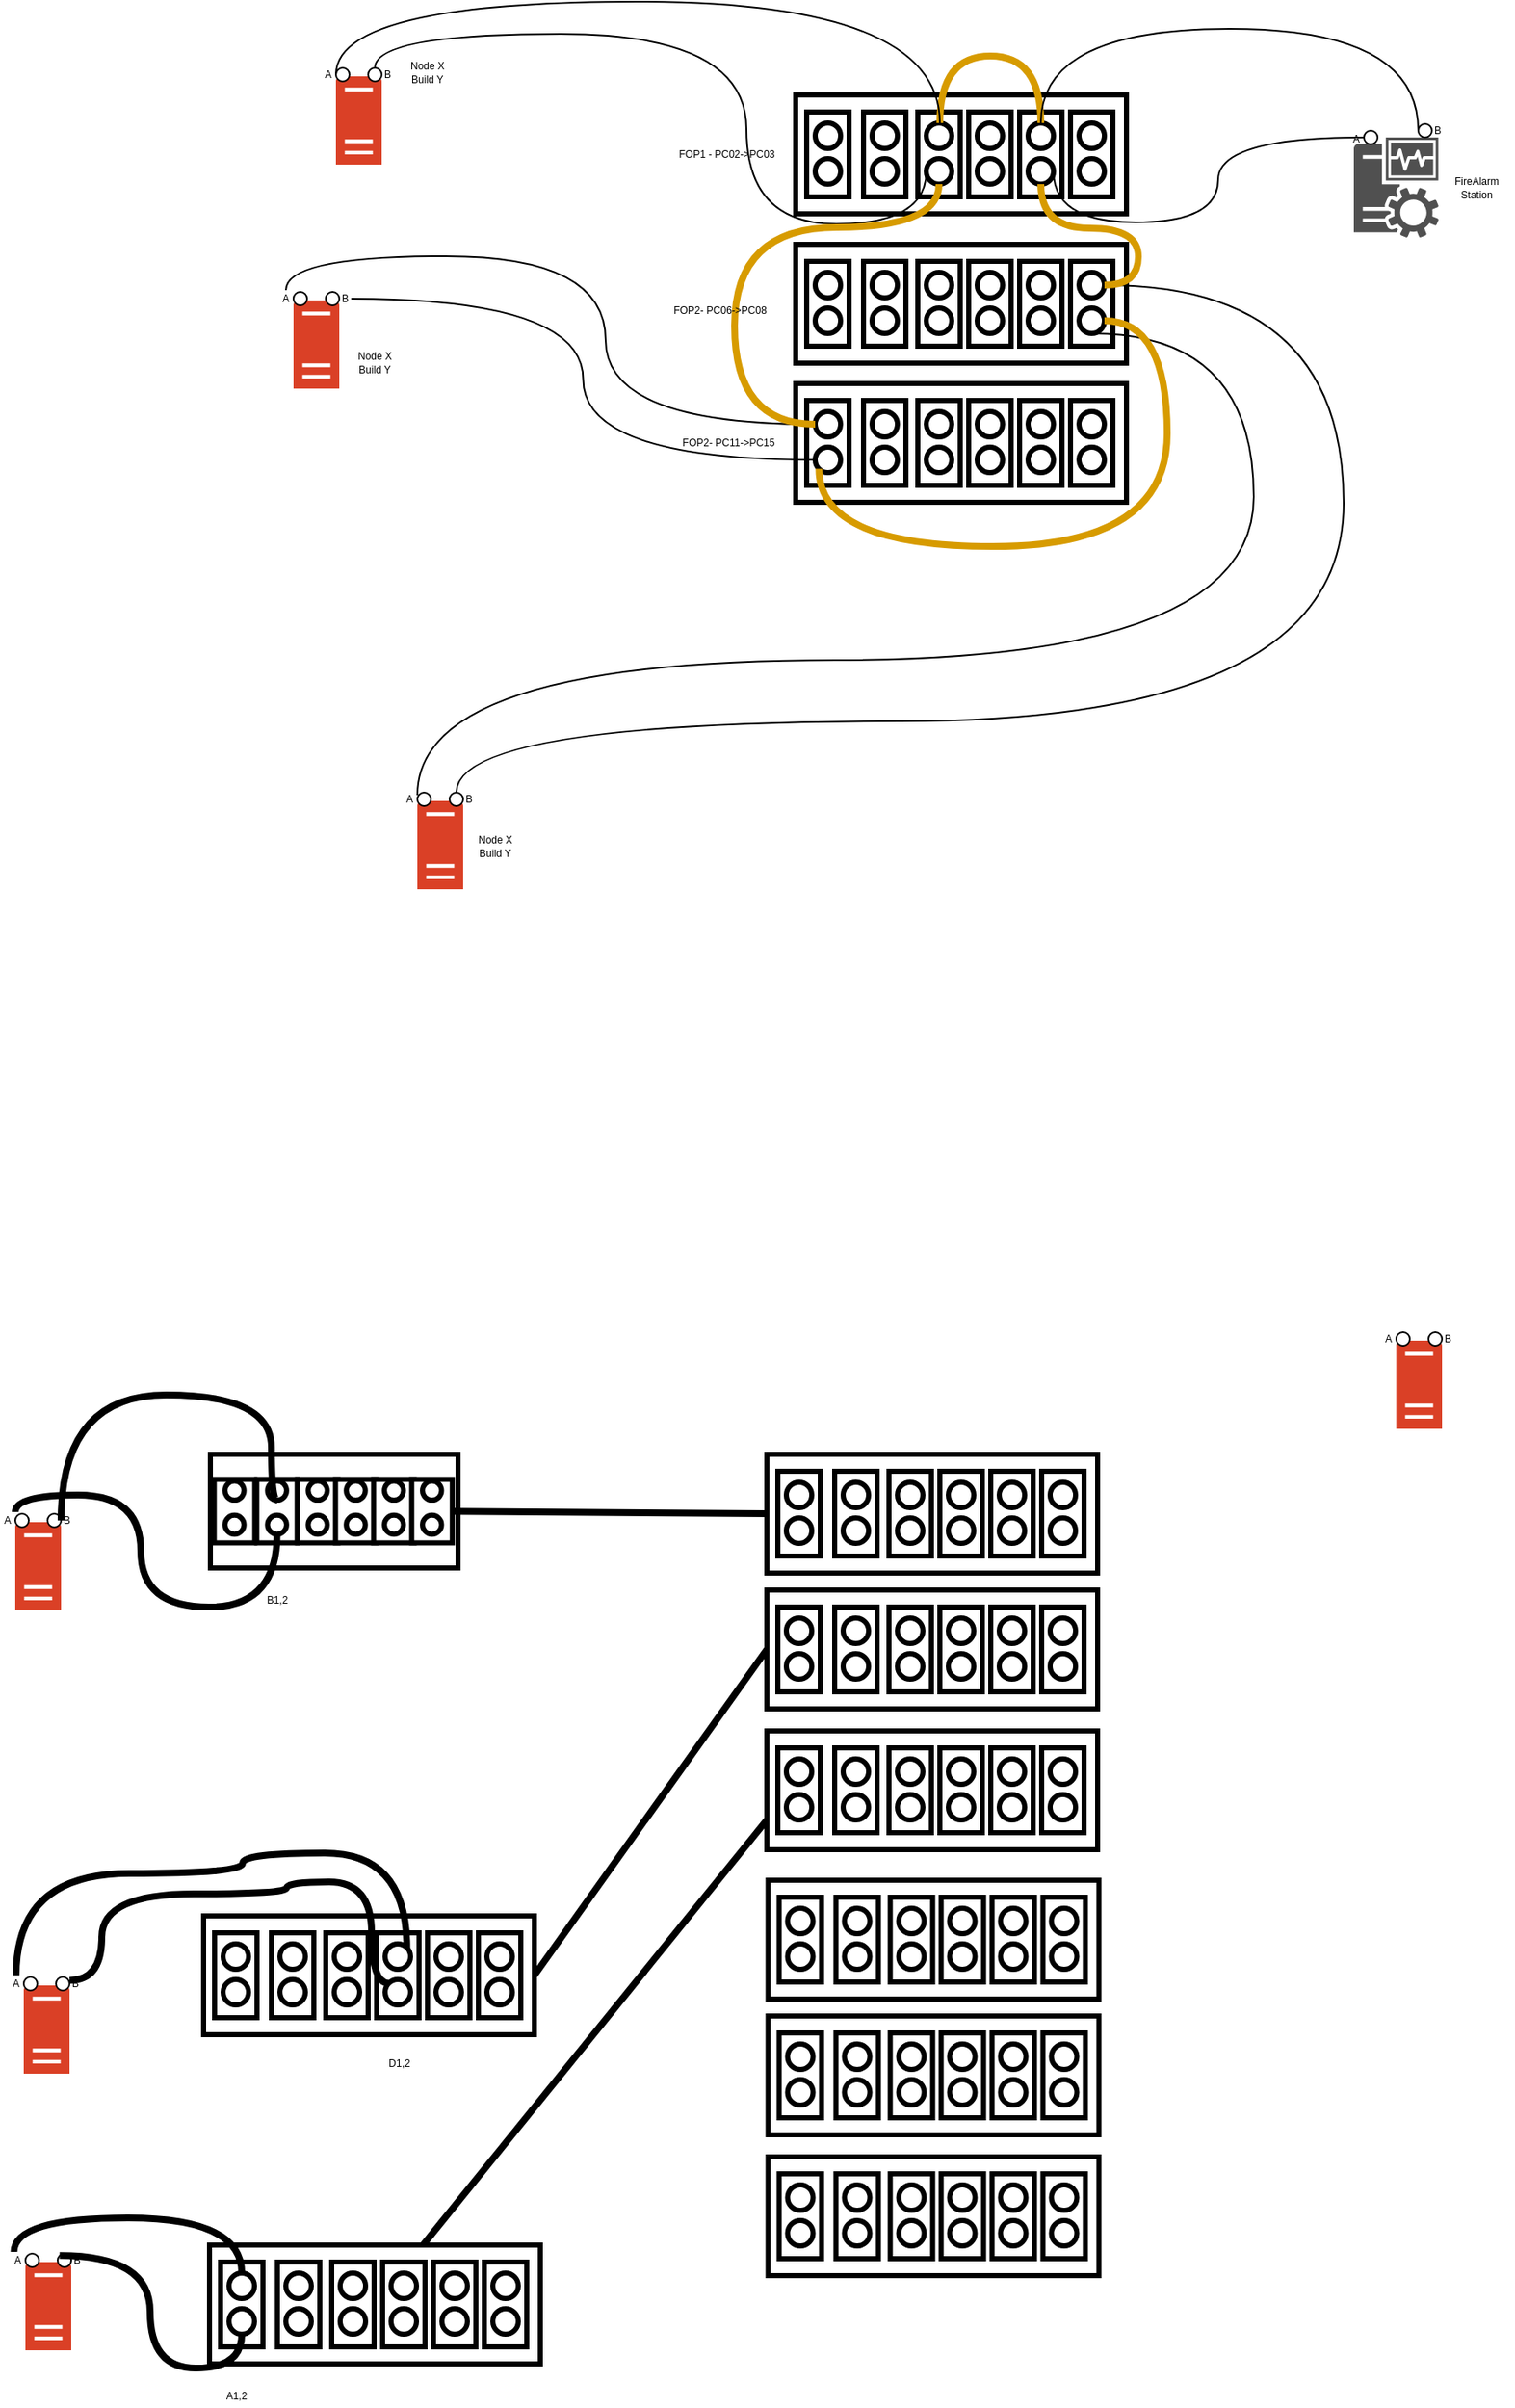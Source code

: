 <mxfile version="14.4.2" type="github">
  <diagram id="QNdmbX97oADwMdpqi19U" name="Page-1">
    <mxGraphModel dx="1185" dy="627" grid="0" gridSize="10" guides="1" tooltips="1" connect="1" arrows="1" fold="1" page="1" pageScale="1" pageWidth="1100" pageHeight="850" math="0" shadow="0">
      <root>
        <mxCell id="0" />
        <mxCell id="1" parent="0" />
        <mxCell id="alAOk1aA2B2bPVMMPNH8-48" value="" style="group" vertex="1" connectable="0" parent="1">
          <mxGeometry x="508" y="170" width="195" height="70" as="geometry" />
        </mxCell>
        <mxCell id="alAOk1aA2B2bPVMMPNH8-3" value="" style="rounded=0;whiteSpace=wrap;html=1;strokeWidth=3;" vertex="1" parent="alAOk1aA2B2bPVMMPNH8-48">
          <mxGeometry width="195" height="70" as="geometry" />
        </mxCell>
        <mxCell id="alAOk1aA2B2bPVMMPNH8-15" value="" style="group" vertex="1" connectable="0" parent="alAOk1aA2B2bPVMMPNH8-48">
          <mxGeometry x="6.5" y="10" width="25" height="50" as="geometry" />
        </mxCell>
        <mxCell id="alAOk1aA2B2bPVMMPNH8-4" value="" style="rounded=0;whiteSpace=wrap;html=1;strokeWidth=3;rotation=-90;" vertex="1" parent="alAOk1aA2B2bPVMMPNH8-15">
          <mxGeometry x="-12.5" y="12.5" width="50" height="25" as="geometry" />
        </mxCell>
        <mxCell id="alAOk1aA2B2bPVMMPNH8-10" value="" style="ellipse;whiteSpace=wrap;html=1;aspect=fixed;strokeWidth=3;" vertex="1" parent="alAOk1aA2B2bPVMMPNH8-15">
          <mxGeometry x="5" y="6.5" width="15" height="15" as="geometry" />
        </mxCell>
        <mxCell id="alAOk1aA2B2bPVMMPNH8-11" value="" style="ellipse;whiteSpace=wrap;html=1;aspect=fixed;strokeWidth=3;" vertex="1" parent="alAOk1aA2B2bPVMMPNH8-15">
          <mxGeometry x="5" y="27.5" width="15" height="15" as="geometry" />
        </mxCell>
        <mxCell id="alAOk1aA2B2bPVMMPNH8-20" value="" style="group" vertex="1" connectable="0" parent="alAOk1aA2B2bPVMMPNH8-48">
          <mxGeometry x="40" y="10" width="25" height="50" as="geometry" />
        </mxCell>
        <mxCell id="alAOk1aA2B2bPVMMPNH8-21" value="" style="rounded=0;whiteSpace=wrap;html=1;strokeWidth=3;rotation=-90;" vertex="1" parent="alAOk1aA2B2bPVMMPNH8-20">
          <mxGeometry x="-12.5" y="12.5" width="50" height="25" as="geometry" />
        </mxCell>
        <mxCell id="alAOk1aA2B2bPVMMPNH8-22" value="" style="ellipse;whiteSpace=wrap;html=1;aspect=fixed;strokeWidth=3;" vertex="1" parent="alAOk1aA2B2bPVMMPNH8-20">
          <mxGeometry x="5" y="6.5" width="15" height="15" as="geometry" />
        </mxCell>
        <mxCell id="alAOk1aA2B2bPVMMPNH8-23" value="" style="ellipse;whiteSpace=wrap;html=1;aspect=fixed;strokeWidth=3;" vertex="1" parent="alAOk1aA2B2bPVMMPNH8-20">
          <mxGeometry x="5" y="27.5" width="15" height="15" as="geometry" />
        </mxCell>
        <mxCell id="alAOk1aA2B2bPVMMPNH8-24" value="" style="group" vertex="1" connectable="0" parent="alAOk1aA2B2bPVMMPNH8-48">
          <mxGeometry x="72" y="10" width="25" height="50" as="geometry" />
        </mxCell>
        <mxCell id="alAOk1aA2B2bPVMMPNH8-25" value="" style="rounded=0;whiteSpace=wrap;html=1;strokeWidth=3;rotation=-90;" vertex="1" parent="alAOk1aA2B2bPVMMPNH8-24">
          <mxGeometry x="-12.5" y="12.5" width="50" height="25" as="geometry" />
        </mxCell>
        <mxCell id="alAOk1aA2B2bPVMMPNH8-26" value="" style="ellipse;whiteSpace=wrap;html=1;aspect=fixed;strokeWidth=3;" vertex="1" parent="alAOk1aA2B2bPVMMPNH8-24">
          <mxGeometry x="5" y="6.5" width="15" height="15" as="geometry" />
        </mxCell>
        <mxCell id="alAOk1aA2B2bPVMMPNH8-27" value="" style="ellipse;whiteSpace=wrap;html=1;aspect=fixed;strokeWidth=3;" vertex="1" parent="alAOk1aA2B2bPVMMPNH8-24">
          <mxGeometry x="5" y="27.5" width="15" height="15" as="geometry" />
        </mxCell>
        <mxCell id="alAOk1aA2B2bPVMMPNH8-28" value="" style="group" vertex="1" connectable="0" parent="alAOk1aA2B2bPVMMPNH8-48">
          <mxGeometry x="102" y="10" width="25" height="50" as="geometry" />
        </mxCell>
        <mxCell id="alAOk1aA2B2bPVMMPNH8-29" value="" style="rounded=0;whiteSpace=wrap;html=1;strokeWidth=3;rotation=-90;" vertex="1" parent="alAOk1aA2B2bPVMMPNH8-28">
          <mxGeometry x="-12.5" y="12.5" width="50" height="25" as="geometry" />
        </mxCell>
        <mxCell id="alAOk1aA2B2bPVMMPNH8-30" value="" style="ellipse;whiteSpace=wrap;html=1;aspect=fixed;strokeWidth=3;" vertex="1" parent="alAOk1aA2B2bPVMMPNH8-28">
          <mxGeometry x="5" y="6.5" width="15" height="15" as="geometry" />
        </mxCell>
        <mxCell id="alAOk1aA2B2bPVMMPNH8-31" value="" style="ellipse;whiteSpace=wrap;html=1;aspect=fixed;strokeWidth=3;" vertex="1" parent="alAOk1aA2B2bPVMMPNH8-28">
          <mxGeometry x="5" y="27.5" width="15" height="15" as="geometry" />
        </mxCell>
        <mxCell id="alAOk1aA2B2bPVMMPNH8-38" value="" style="group" vertex="1" connectable="0" parent="alAOk1aA2B2bPVMMPNH8-48">
          <mxGeometry x="132" y="10" width="25" height="50" as="geometry" />
        </mxCell>
        <mxCell id="alAOk1aA2B2bPVMMPNH8-39" value="" style="rounded=0;whiteSpace=wrap;html=1;strokeWidth=3;rotation=-90;" vertex="1" parent="alAOk1aA2B2bPVMMPNH8-38">
          <mxGeometry x="-12.5" y="12.5" width="50" height="25" as="geometry" />
        </mxCell>
        <mxCell id="alAOk1aA2B2bPVMMPNH8-40" value="" style="ellipse;whiteSpace=wrap;html=1;aspect=fixed;strokeWidth=3;" vertex="1" parent="alAOk1aA2B2bPVMMPNH8-38">
          <mxGeometry x="5" y="6.5" width="15" height="15" as="geometry" />
        </mxCell>
        <mxCell id="alAOk1aA2B2bPVMMPNH8-41" value="" style="ellipse;whiteSpace=wrap;html=1;aspect=fixed;strokeWidth=3;" vertex="1" parent="alAOk1aA2B2bPVMMPNH8-38">
          <mxGeometry x="5" y="27.5" width="15" height="15" as="geometry" />
        </mxCell>
        <mxCell id="alAOk1aA2B2bPVMMPNH8-42" value="" style="group" vertex="1" connectable="0" parent="alAOk1aA2B2bPVMMPNH8-48">
          <mxGeometry x="162" y="10" width="25" height="50" as="geometry" />
        </mxCell>
        <mxCell id="alAOk1aA2B2bPVMMPNH8-43" value="" style="rounded=0;whiteSpace=wrap;html=1;strokeWidth=3;rotation=-90;" vertex="1" parent="alAOk1aA2B2bPVMMPNH8-42">
          <mxGeometry x="-12.5" y="12.5" width="50" height="25" as="geometry" />
        </mxCell>
        <mxCell id="alAOk1aA2B2bPVMMPNH8-44" value="" style="ellipse;whiteSpace=wrap;html=1;aspect=fixed;strokeWidth=3;" vertex="1" parent="alAOk1aA2B2bPVMMPNH8-42">
          <mxGeometry x="5" y="6.5" width="15" height="15" as="geometry" />
        </mxCell>
        <mxCell id="alAOk1aA2B2bPVMMPNH8-45" value="" style="ellipse;whiteSpace=wrap;html=1;aspect=fixed;strokeWidth=3;" vertex="1" parent="alAOk1aA2B2bPVMMPNH8-42">
          <mxGeometry x="5" y="27.5" width="15" height="15" as="geometry" />
        </mxCell>
        <mxCell id="alAOk1aA2B2bPVMMPNH8-172" style="edgeStyle=orthogonalEdgeStyle;curved=1;rounded=0;orthogonalLoop=1;jettySize=auto;html=1;endArrow=none;endFill=0;strokeWidth=4;fontSize=6;fillColor=#ffe6cc;strokeColor=#d79b00;" edge="1" parent="alAOk1aA2B2bPVMMPNH8-48" source="alAOk1aA2B2bPVMMPNH8-40" target="alAOk1aA2B2bPVMMPNH8-26">
          <mxGeometry relative="1" as="geometry">
            <mxPoint x="99.228" y="-49.832" as="targetPoint" />
            <Array as="points">
              <mxPoint x="145" y="-23" />
              <mxPoint x="85" y="-23" />
            </Array>
          </mxGeometry>
        </mxCell>
        <mxCell id="alAOk1aA2B2bPVMMPNH8-49" value="" style="group" vertex="1" connectable="0" parent="1">
          <mxGeometry x="508" y="258" width="195" height="70" as="geometry" />
        </mxCell>
        <mxCell id="alAOk1aA2B2bPVMMPNH8-50" value="" style="rounded=0;whiteSpace=wrap;html=1;strokeWidth=3;" vertex="1" parent="alAOk1aA2B2bPVMMPNH8-49">
          <mxGeometry width="195" height="70" as="geometry" />
        </mxCell>
        <mxCell id="alAOk1aA2B2bPVMMPNH8-51" value="" style="group" vertex="1" connectable="0" parent="alAOk1aA2B2bPVMMPNH8-49">
          <mxGeometry x="6.5" y="10" width="25" height="50" as="geometry" />
        </mxCell>
        <mxCell id="alAOk1aA2B2bPVMMPNH8-52" value="" style="rounded=0;whiteSpace=wrap;html=1;strokeWidth=3;rotation=-90;" vertex="1" parent="alAOk1aA2B2bPVMMPNH8-51">
          <mxGeometry x="-12.5" y="12.5" width="50" height="25" as="geometry" />
        </mxCell>
        <mxCell id="alAOk1aA2B2bPVMMPNH8-53" value="" style="ellipse;whiteSpace=wrap;html=1;aspect=fixed;strokeWidth=3;" vertex="1" parent="alAOk1aA2B2bPVMMPNH8-51">
          <mxGeometry x="5" y="6.5" width="15" height="15" as="geometry" />
        </mxCell>
        <mxCell id="alAOk1aA2B2bPVMMPNH8-54" value="" style="ellipse;whiteSpace=wrap;html=1;aspect=fixed;strokeWidth=3;" vertex="1" parent="alAOk1aA2B2bPVMMPNH8-51">
          <mxGeometry x="5" y="27.5" width="15" height="15" as="geometry" />
        </mxCell>
        <mxCell id="alAOk1aA2B2bPVMMPNH8-55" value="" style="group" vertex="1" connectable="0" parent="alAOk1aA2B2bPVMMPNH8-49">
          <mxGeometry x="40" y="10" width="25" height="50" as="geometry" />
        </mxCell>
        <mxCell id="alAOk1aA2B2bPVMMPNH8-56" value="" style="rounded=0;whiteSpace=wrap;html=1;strokeWidth=3;rotation=-90;" vertex="1" parent="alAOk1aA2B2bPVMMPNH8-55">
          <mxGeometry x="-12.5" y="12.5" width="50" height="25" as="geometry" />
        </mxCell>
        <mxCell id="alAOk1aA2B2bPVMMPNH8-57" value="" style="ellipse;whiteSpace=wrap;html=1;aspect=fixed;strokeWidth=3;" vertex="1" parent="alAOk1aA2B2bPVMMPNH8-55">
          <mxGeometry x="5" y="6.5" width="15" height="15" as="geometry" />
        </mxCell>
        <mxCell id="alAOk1aA2B2bPVMMPNH8-58" value="" style="ellipse;whiteSpace=wrap;html=1;aspect=fixed;strokeWidth=3;" vertex="1" parent="alAOk1aA2B2bPVMMPNH8-55">
          <mxGeometry x="5" y="27.5" width="15" height="15" as="geometry" />
        </mxCell>
        <mxCell id="alAOk1aA2B2bPVMMPNH8-59" value="" style="group" vertex="1" connectable="0" parent="alAOk1aA2B2bPVMMPNH8-49">
          <mxGeometry x="72" y="10" width="25" height="50" as="geometry" />
        </mxCell>
        <mxCell id="alAOk1aA2B2bPVMMPNH8-60" value="" style="rounded=0;whiteSpace=wrap;html=1;strokeWidth=3;rotation=-90;" vertex="1" parent="alAOk1aA2B2bPVMMPNH8-59">
          <mxGeometry x="-12.5" y="12.5" width="50" height="25" as="geometry" />
        </mxCell>
        <mxCell id="alAOk1aA2B2bPVMMPNH8-61" value="" style="ellipse;whiteSpace=wrap;html=1;aspect=fixed;strokeWidth=3;" vertex="1" parent="alAOk1aA2B2bPVMMPNH8-59">
          <mxGeometry x="5" y="6.5" width="15" height="15" as="geometry" />
        </mxCell>
        <mxCell id="alAOk1aA2B2bPVMMPNH8-62" value="" style="ellipse;whiteSpace=wrap;html=1;aspect=fixed;strokeWidth=3;" vertex="1" parent="alAOk1aA2B2bPVMMPNH8-59">
          <mxGeometry x="5" y="27.5" width="15" height="15" as="geometry" />
        </mxCell>
        <mxCell id="alAOk1aA2B2bPVMMPNH8-63" value="" style="group" vertex="1" connectable="0" parent="alAOk1aA2B2bPVMMPNH8-49">
          <mxGeometry x="102" y="10" width="25" height="50" as="geometry" />
        </mxCell>
        <mxCell id="alAOk1aA2B2bPVMMPNH8-64" value="" style="rounded=0;whiteSpace=wrap;html=1;strokeWidth=3;rotation=-90;" vertex="1" parent="alAOk1aA2B2bPVMMPNH8-63">
          <mxGeometry x="-12.5" y="12.5" width="50" height="25" as="geometry" />
        </mxCell>
        <mxCell id="alAOk1aA2B2bPVMMPNH8-65" value="" style="ellipse;whiteSpace=wrap;html=1;aspect=fixed;strokeWidth=3;" vertex="1" parent="alAOk1aA2B2bPVMMPNH8-63">
          <mxGeometry x="5" y="6.5" width="15" height="15" as="geometry" />
        </mxCell>
        <mxCell id="alAOk1aA2B2bPVMMPNH8-66" value="" style="ellipse;whiteSpace=wrap;html=1;aspect=fixed;strokeWidth=3;" vertex="1" parent="alAOk1aA2B2bPVMMPNH8-63">
          <mxGeometry x="5" y="27.5" width="15" height="15" as="geometry" />
        </mxCell>
        <mxCell id="alAOk1aA2B2bPVMMPNH8-67" value="" style="group" vertex="1" connectable="0" parent="alAOk1aA2B2bPVMMPNH8-49">
          <mxGeometry x="132" y="10" width="25" height="50" as="geometry" />
        </mxCell>
        <mxCell id="alAOk1aA2B2bPVMMPNH8-68" value="" style="rounded=0;whiteSpace=wrap;html=1;strokeWidth=3;rotation=-90;" vertex="1" parent="alAOk1aA2B2bPVMMPNH8-67">
          <mxGeometry x="-12.5" y="12.5" width="50" height="25" as="geometry" />
        </mxCell>
        <mxCell id="alAOk1aA2B2bPVMMPNH8-69" value="" style="ellipse;whiteSpace=wrap;html=1;aspect=fixed;strokeWidth=3;" vertex="1" parent="alAOk1aA2B2bPVMMPNH8-67">
          <mxGeometry x="5" y="6.5" width="15" height="15" as="geometry" />
        </mxCell>
        <mxCell id="alAOk1aA2B2bPVMMPNH8-70" value="" style="ellipse;whiteSpace=wrap;html=1;aspect=fixed;strokeWidth=3;" vertex="1" parent="alAOk1aA2B2bPVMMPNH8-67">
          <mxGeometry x="5" y="27.5" width="15" height="15" as="geometry" />
        </mxCell>
        <mxCell id="alAOk1aA2B2bPVMMPNH8-71" value="" style="group" vertex="1" connectable="0" parent="alAOk1aA2B2bPVMMPNH8-49">
          <mxGeometry x="162" y="10" width="25" height="50" as="geometry" />
        </mxCell>
        <mxCell id="alAOk1aA2B2bPVMMPNH8-72" value="" style="rounded=0;whiteSpace=wrap;html=1;strokeWidth=3;rotation=-90;" vertex="1" parent="alAOk1aA2B2bPVMMPNH8-71">
          <mxGeometry x="-12.5" y="12.5" width="50" height="25" as="geometry" />
        </mxCell>
        <mxCell id="alAOk1aA2B2bPVMMPNH8-73" value="" style="ellipse;whiteSpace=wrap;html=1;aspect=fixed;strokeWidth=3;" vertex="1" parent="alAOk1aA2B2bPVMMPNH8-71">
          <mxGeometry x="5" y="6.5" width="15" height="15" as="geometry" />
        </mxCell>
        <mxCell id="alAOk1aA2B2bPVMMPNH8-74" value="" style="ellipse;whiteSpace=wrap;html=1;aspect=fixed;strokeWidth=3;" vertex="1" parent="alAOk1aA2B2bPVMMPNH8-71">
          <mxGeometry x="5" y="27.5" width="15" height="15" as="geometry" />
        </mxCell>
        <mxCell id="alAOk1aA2B2bPVMMPNH8-75" value="" style="group" vertex="1" connectable="0" parent="1">
          <mxGeometry x="508" y="340" width="195" height="70" as="geometry" />
        </mxCell>
        <mxCell id="alAOk1aA2B2bPVMMPNH8-76" value="" style="rounded=0;whiteSpace=wrap;html=1;strokeWidth=3;" vertex="1" parent="alAOk1aA2B2bPVMMPNH8-75">
          <mxGeometry width="195" height="70" as="geometry" />
        </mxCell>
        <mxCell id="alAOk1aA2B2bPVMMPNH8-77" value="" style="group" vertex="1" connectable="0" parent="alAOk1aA2B2bPVMMPNH8-75">
          <mxGeometry x="6.5" y="10" width="25" height="50" as="geometry" />
        </mxCell>
        <mxCell id="alAOk1aA2B2bPVMMPNH8-78" value="" style="rounded=0;whiteSpace=wrap;html=1;strokeWidth=3;rotation=-90;" vertex="1" parent="alAOk1aA2B2bPVMMPNH8-77">
          <mxGeometry x="-12.5" y="12.5" width="50" height="25" as="geometry" />
        </mxCell>
        <mxCell id="alAOk1aA2B2bPVMMPNH8-79" value="" style="ellipse;whiteSpace=wrap;html=1;aspect=fixed;strokeWidth=3;" vertex="1" parent="alAOk1aA2B2bPVMMPNH8-77">
          <mxGeometry x="5" y="6.5" width="15" height="15" as="geometry" />
        </mxCell>
        <mxCell id="alAOk1aA2B2bPVMMPNH8-80" value="" style="ellipse;whiteSpace=wrap;html=1;aspect=fixed;strokeWidth=3;" vertex="1" parent="alAOk1aA2B2bPVMMPNH8-77">
          <mxGeometry x="5" y="27.5" width="15" height="15" as="geometry" />
        </mxCell>
        <mxCell id="alAOk1aA2B2bPVMMPNH8-81" value="" style="group" vertex="1" connectable="0" parent="alAOk1aA2B2bPVMMPNH8-75">
          <mxGeometry x="40" y="10" width="25" height="50" as="geometry" />
        </mxCell>
        <mxCell id="alAOk1aA2B2bPVMMPNH8-82" value="" style="rounded=0;whiteSpace=wrap;html=1;strokeWidth=3;rotation=-90;" vertex="1" parent="alAOk1aA2B2bPVMMPNH8-81">
          <mxGeometry x="-12.5" y="12.5" width="50" height="25" as="geometry" />
        </mxCell>
        <mxCell id="alAOk1aA2B2bPVMMPNH8-83" value="" style="ellipse;whiteSpace=wrap;html=1;aspect=fixed;strokeWidth=3;" vertex="1" parent="alAOk1aA2B2bPVMMPNH8-81">
          <mxGeometry x="5" y="6.5" width="15" height="15" as="geometry" />
        </mxCell>
        <mxCell id="alAOk1aA2B2bPVMMPNH8-84" value="" style="ellipse;whiteSpace=wrap;html=1;aspect=fixed;strokeWidth=3;" vertex="1" parent="alAOk1aA2B2bPVMMPNH8-81">
          <mxGeometry x="5" y="27.5" width="15" height="15" as="geometry" />
        </mxCell>
        <mxCell id="alAOk1aA2B2bPVMMPNH8-85" value="" style="group" vertex="1" connectable="0" parent="alAOk1aA2B2bPVMMPNH8-75">
          <mxGeometry x="72" y="10" width="25" height="50" as="geometry" />
        </mxCell>
        <mxCell id="alAOk1aA2B2bPVMMPNH8-86" value="" style="rounded=0;whiteSpace=wrap;html=1;strokeWidth=3;rotation=-90;" vertex="1" parent="alAOk1aA2B2bPVMMPNH8-85">
          <mxGeometry x="-12.5" y="12.5" width="50" height="25" as="geometry" />
        </mxCell>
        <mxCell id="alAOk1aA2B2bPVMMPNH8-87" value="" style="ellipse;whiteSpace=wrap;html=1;aspect=fixed;strokeWidth=3;" vertex="1" parent="alAOk1aA2B2bPVMMPNH8-85">
          <mxGeometry x="5" y="6.5" width="15" height="15" as="geometry" />
        </mxCell>
        <mxCell id="alAOk1aA2B2bPVMMPNH8-88" value="" style="ellipse;whiteSpace=wrap;html=1;aspect=fixed;strokeWidth=3;" vertex="1" parent="alAOk1aA2B2bPVMMPNH8-85">
          <mxGeometry x="5" y="27.5" width="15" height="15" as="geometry" />
        </mxCell>
        <mxCell id="alAOk1aA2B2bPVMMPNH8-89" value="" style="group" vertex="1" connectable="0" parent="alAOk1aA2B2bPVMMPNH8-75">
          <mxGeometry x="102" y="10" width="25" height="50" as="geometry" />
        </mxCell>
        <mxCell id="alAOk1aA2B2bPVMMPNH8-90" value="" style="rounded=0;whiteSpace=wrap;html=1;strokeWidth=3;rotation=-90;" vertex="1" parent="alAOk1aA2B2bPVMMPNH8-89">
          <mxGeometry x="-12.5" y="12.5" width="50" height="25" as="geometry" />
        </mxCell>
        <mxCell id="alAOk1aA2B2bPVMMPNH8-91" value="" style="ellipse;whiteSpace=wrap;html=1;aspect=fixed;strokeWidth=3;" vertex="1" parent="alAOk1aA2B2bPVMMPNH8-89">
          <mxGeometry x="5" y="6.5" width="15" height="15" as="geometry" />
        </mxCell>
        <mxCell id="alAOk1aA2B2bPVMMPNH8-92" value="" style="ellipse;whiteSpace=wrap;html=1;aspect=fixed;strokeWidth=3;" vertex="1" parent="alAOk1aA2B2bPVMMPNH8-89">
          <mxGeometry x="5" y="27.5" width="15" height="15" as="geometry" />
        </mxCell>
        <mxCell id="alAOk1aA2B2bPVMMPNH8-93" value="" style="group" vertex="1" connectable="0" parent="alAOk1aA2B2bPVMMPNH8-75">
          <mxGeometry x="132" y="10" width="25" height="50" as="geometry" />
        </mxCell>
        <mxCell id="alAOk1aA2B2bPVMMPNH8-94" value="" style="rounded=0;whiteSpace=wrap;html=1;strokeWidth=3;rotation=-90;" vertex="1" parent="alAOk1aA2B2bPVMMPNH8-93">
          <mxGeometry x="-12.5" y="12.5" width="50" height="25" as="geometry" />
        </mxCell>
        <mxCell id="alAOk1aA2B2bPVMMPNH8-95" value="" style="ellipse;whiteSpace=wrap;html=1;aspect=fixed;strokeWidth=3;" vertex="1" parent="alAOk1aA2B2bPVMMPNH8-93">
          <mxGeometry x="5" y="6.5" width="15" height="15" as="geometry" />
        </mxCell>
        <mxCell id="alAOk1aA2B2bPVMMPNH8-96" value="" style="ellipse;whiteSpace=wrap;html=1;aspect=fixed;strokeWidth=3;" vertex="1" parent="alAOk1aA2B2bPVMMPNH8-93">
          <mxGeometry x="5" y="27.5" width="15" height="15" as="geometry" />
        </mxCell>
        <mxCell id="alAOk1aA2B2bPVMMPNH8-97" value="" style="group" vertex="1" connectable="0" parent="alAOk1aA2B2bPVMMPNH8-75">
          <mxGeometry x="162" y="10" width="25" height="50" as="geometry" />
        </mxCell>
        <mxCell id="alAOk1aA2B2bPVMMPNH8-98" value="" style="rounded=0;whiteSpace=wrap;html=1;strokeWidth=3;rotation=-90;" vertex="1" parent="alAOk1aA2B2bPVMMPNH8-97">
          <mxGeometry x="-12.5" y="12.5" width="50" height="25" as="geometry" />
        </mxCell>
        <mxCell id="alAOk1aA2B2bPVMMPNH8-99" value="" style="ellipse;whiteSpace=wrap;html=1;aspect=fixed;strokeWidth=3;" vertex="1" parent="alAOk1aA2B2bPVMMPNH8-97">
          <mxGeometry x="5" y="6.5" width="15" height="15" as="geometry" />
        </mxCell>
        <mxCell id="alAOk1aA2B2bPVMMPNH8-100" value="" style="ellipse;whiteSpace=wrap;html=1;aspect=fixed;strokeWidth=3;" vertex="1" parent="alAOk1aA2B2bPVMMPNH8-97">
          <mxGeometry x="5" y="27.5" width="15" height="15" as="geometry" />
        </mxCell>
        <mxCell id="alAOk1aA2B2bPVMMPNH8-107" value="" style="group" vertex="1" connectable="0" parent="1">
          <mxGeometry x="203" y="285" width="43" height="58" as="geometry" />
        </mxCell>
        <mxCell id="alAOk1aA2B2bPVMMPNH8-101" value="" style="pointerEvents=1;shadow=0;dashed=0;html=1;strokeColor=none;labelPosition=center;verticalLabelPosition=bottom;verticalAlign=top;outlineConnect=0;align=center;shape=mxgraph.office.servers.server_generic;fillColor=#DA4026;" vertex="1" parent="alAOk1aA2B2bPVMMPNH8-107">
          <mxGeometry x="9" y="6" width="27" height="52" as="geometry" />
        </mxCell>
        <mxCell id="alAOk1aA2B2bPVMMPNH8-102" value="" style="ellipse;whiteSpace=wrap;html=1;aspect=fixed;strokeWidth=1;" vertex="1" parent="alAOk1aA2B2bPVMMPNH8-107">
          <mxGeometry x="9" y="1" width="8" height="8" as="geometry" />
        </mxCell>
        <mxCell id="alAOk1aA2B2bPVMMPNH8-104" value="" style="ellipse;whiteSpace=wrap;html=1;aspect=fixed;strokeWidth=1;" vertex="1" parent="alAOk1aA2B2bPVMMPNH8-107">
          <mxGeometry x="28" y="1" width="8" height="8" as="geometry" />
        </mxCell>
        <mxCell id="alAOk1aA2B2bPVMMPNH8-105" value="A" style="text;html=1;strokeColor=none;fillColor=none;align=center;verticalAlign=middle;whiteSpace=wrap;rounded=0;fontSize=6;" vertex="1" parent="alAOk1aA2B2bPVMMPNH8-107">
          <mxGeometry width="9" height="10" as="geometry" />
        </mxCell>
        <mxCell id="alAOk1aA2B2bPVMMPNH8-106" value="B" style="text;html=1;strokeColor=none;fillColor=none;align=center;verticalAlign=middle;whiteSpace=wrap;rounded=0;fontSize=6;" vertex="1" parent="alAOk1aA2B2bPVMMPNH8-107">
          <mxGeometry x="36" y="1" width="7" height="8" as="geometry" />
        </mxCell>
        <mxCell id="alAOk1aA2B2bPVMMPNH8-108" value="" style="group" vertex="1" connectable="0" parent="1">
          <mxGeometry x="228" y="153" width="43" height="58" as="geometry" />
        </mxCell>
        <mxCell id="alAOk1aA2B2bPVMMPNH8-109" value="" style="pointerEvents=1;shadow=0;dashed=0;html=1;strokeColor=none;labelPosition=center;verticalLabelPosition=bottom;verticalAlign=top;outlineConnect=0;align=center;shape=mxgraph.office.servers.server_generic;fillColor=#DA4026;" vertex="1" parent="alAOk1aA2B2bPVMMPNH8-108">
          <mxGeometry x="9" y="6" width="27" height="52" as="geometry" />
        </mxCell>
        <mxCell id="alAOk1aA2B2bPVMMPNH8-110" value="" style="ellipse;whiteSpace=wrap;html=1;aspect=fixed;strokeWidth=1;" vertex="1" parent="alAOk1aA2B2bPVMMPNH8-108">
          <mxGeometry x="9" y="1" width="8" height="8" as="geometry" />
        </mxCell>
        <mxCell id="alAOk1aA2B2bPVMMPNH8-111" value="" style="ellipse;whiteSpace=wrap;html=1;aspect=fixed;strokeWidth=1;" vertex="1" parent="alAOk1aA2B2bPVMMPNH8-108">
          <mxGeometry x="28" y="1" width="8" height="8" as="geometry" />
        </mxCell>
        <mxCell id="alAOk1aA2B2bPVMMPNH8-112" value="A" style="text;html=1;strokeColor=none;fillColor=none;align=center;verticalAlign=middle;whiteSpace=wrap;rounded=0;fontSize=6;" vertex="1" parent="alAOk1aA2B2bPVMMPNH8-108">
          <mxGeometry width="9" height="10" as="geometry" />
        </mxCell>
        <mxCell id="alAOk1aA2B2bPVMMPNH8-113" value="B" style="text;html=1;strokeColor=none;fillColor=none;align=center;verticalAlign=middle;whiteSpace=wrap;rounded=0;fontSize=6;" vertex="1" parent="alAOk1aA2B2bPVMMPNH8-108">
          <mxGeometry x="36" y="1" width="7" height="8" as="geometry" />
        </mxCell>
        <mxCell id="alAOk1aA2B2bPVMMPNH8-114" value="" style="group" vertex="1" connectable="0" parent="1">
          <mxGeometry x="276" y="580" width="43" height="58" as="geometry" />
        </mxCell>
        <mxCell id="alAOk1aA2B2bPVMMPNH8-115" value="" style="pointerEvents=1;shadow=0;dashed=0;html=1;strokeColor=none;labelPosition=center;verticalLabelPosition=bottom;verticalAlign=top;outlineConnect=0;align=center;shape=mxgraph.office.servers.server_generic;fillColor=#DA4026;" vertex="1" parent="alAOk1aA2B2bPVMMPNH8-114">
          <mxGeometry x="9" y="6" width="27" height="52" as="geometry" />
        </mxCell>
        <mxCell id="alAOk1aA2B2bPVMMPNH8-116" value="" style="ellipse;whiteSpace=wrap;html=1;aspect=fixed;strokeWidth=1;" vertex="1" parent="alAOk1aA2B2bPVMMPNH8-114">
          <mxGeometry x="9" y="1" width="8" height="8" as="geometry" />
        </mxCell>
        <mxCell id="alAOk1aA2B2bPVMMPNH8-117" value="" style="ellipse;whiteSpace=wrap;html=1;aspect=fixed;strokeWidth=1;" vertex="1" parent="alAOk1aA2B2bPVMMPNH8-114">
          <mxGeometry x="28" y="1" width="8" height="8" as="geometry" />
        </mxCell>
        <mxCell id="alAOk1aA2B2bPVMMPNH8-118" value="A" style="text;html=1;strokeColor=none;fillColor=none;align=center;verticalAlign=middle;whiteSpace=wrap;rounded=0;fontSize=6;" vertex="1" parent="alAOk1aA2B2bPVMMPNH8-114">
          <mxGeometry width="9" height="10" as="geometry" />
        </mxCell>
        <mxCell id="alAOk1aA2B2bPVMMPNH8-119" value="B" style="text;html=1;strokeColor=none;fillColor=none;align=center;verticalAlign=middle;whiteSpace=wrap;rounded=0;fontSize=6;" vertex="1" parent="alAOk1aA2B2bPVMMPNH8-114">
          <mxGeometry x="36" y="1" width="7" height="8" as="geometry" />
        </mxCell>
        <mxCell id="alAOk1aA2B2bPVMMPNH8-120" value="" style="group" vertex="1" connectable="0" parent="1">
          <mxGeometry x="853" y="898" width="43" height="58" as="geometry" />
        </mxCell>
        <mxCell id="alAOk1aA2B2bPVMMPNH8-121" value="" style="pointerEvents=1;shadow=0;dashed=0;html=1;strokeColor=none;labelPosition=center;verticalLabelPosition=bottom;verticalAlign=top;outlineConnect=0;align=center;shape=mxgraph.office.servers.server_generic;fillColor=#DA4026;" vertex="1" parent="alAOk1aA2B2bPVMMPNH8-120">
          <mxGeometry x="9" y="6" width="27" height="52" as="geometry" />
        </mxCell>
        <mxCell id="alAOk1aA2B2bPVMMPNH8-122" value="" style="ellipse;whiteSpace=wrap;html=1;aspect=fixed;strokeWidth=1;" vertex="1" parent="alAOk1aA2B2bPVMMPNH8-120">
          <mxGeometry x="9" y="1" width="8" height="8" as="geometry" />
        </mxCell>
        <mxCell id="alAOk1aA2B2bPVMMPNH8-123" value="" style="ellipse;whiteSpace=wrap;html=1;aspect=fixed;strokeWidth=1;" vertex="1" parent="alAOk1aA2B2bPVMMPNH8-120">
          <mxGeometry x="28" y="1" width="8" height="8" as="geometry" />
        </mxCell>
        <mxCell id="alAOk1aA2B2bPVMMPNH8-124" value="A" style="text;html=1;strokeColor=none;fillColor=none;align=center;verticalAlign=middle;whiteSpace=wrap;rounded=0;fontSize=6;" vertex="1" parent="alAOk1aA2B2bPVMMPNH8-120">
          <mxGeometry width="9" height="10" as="geometry" />
        </mxCell>
        <mxCell id="alAOk1aA2B2bPVMMPNH8-125" value="B" style="text;html=1;strokeColor=none;fillColor=none;align=center;verticalAlign=middle;whiteSpace=wrap;rounded=0;fontSize=6;" vertex="1" parent="alAOk1aA2B2bPVMMPNH8-120">
          <mxGeometry x="36" y="1" width="7" height="8" as="geometry" />
        </mxCell>
        <mxCell id="alAOk1aA2B2bPVMMPNH8-126" value="" style="group" vertex="1" connectable="0" parent="1">
          <mxGeometry x="39" y="1005" width="43" height="58" as="geometry" />
        </mxCell>
        <mxCell id="alAOk1aA2B2bPVMMPNH8-127" value="" style="pointerEvents=1;shadow=0;dashed=0;html=1;strokeColor=none;labelPosition=center;verticalLabelPosition=bottom;verticalAlign=top;outlineConnect=0;align=center;shape=mxgraph.office.servers.server_generic;fillColor=#DA4026;" vertex="1" parent="alAOk1aA2B2bPVMMPNH8-126">
          <mxGeometry x="9" y="6" width="27" height="52" as="geometry" />
        </mxCell>
        <mxCell id="alAOk1aA2B2bPVMMPNH8-128" value="" style="ellipse;whiteSpace=wrap;html=1;aspect=fixed;strokeWidth=1;" vertex="1" parent="alAOk1aA2B2bPVMMPNH8-126">
          <mxGeometry x="9" y="1" width="8" height="8" as="geometry" />
        </mxCell>
        <mxCell id="alAOk1aA2B2bPVMMPNH8-129" value="" style="ellipse;whiteSpace=wrap;html=1;aspect=fixed;strokeWidth=1;" vertex="1" parent="alAOk1aA2B2bPVMMPNH8-126">
          <mxGeometry x="28" y="1" width="8" height="8" as="geometry" />
        </mxCell>
        <mxCell id="alAOk1aA2B2bPVMMPNH8-130" value="A" style="text;html=1;strokeColor=none;fillColor=none;align=center;verticalAlign=middle;whiteSpace=wrap;rounded=0;fontSize=6;" vertex="1" parent="alAOk1aA2B2bPVMMPNH8-126">
          <mxGeometry width="9" height="10" as="geometry" />
        </mxCell>
        <mxCell id="alAOk1aA2B2bPVMMPNH8-131" value="B" style="text;html=1;strokeColor=none;fillColor=none;align=center;verticalAlign=middle;whiteSpace=wrap;rounded=0;fontSize=6;" vertex="1" parent="alAOk1aA2B2bPVMMPNH8-126">
          <mxGeometry x="36" y="1" width="7" height="8" as="geometry" />
        </mxCell>
        <mxCell id="alAOk1aA2B2bPVMMPNH8-132" value="" style="group" vertex="1" connectable="0" parent="1">
          <mxGeometry x="44" y="1278" width="43" height="58" as="geometry" />
        </mxCell>
        <mxCell id="alAOk1aA2B2bPVMMPNH8-133" value="" style="pointerEvents=1;shadow=0;dashed=0;html=1;strokeColor=none;labelPosition=center;verticalLabelPosition=bottom;verticalAlign=top;outlineConnect=0;align=center;shape=mxgraph.office.servers.server_generic;fillColor=#DA4026;" vertex="1" parent="alAOk1aA2B2bPVMMPNH8-132">
          <mxGeometry x="9" y="6" width="27" height="52" as="geometry" />
        </mxCell>
        <mxCell id="alAOk1aA2B2bPVMMPNH8-134" value="" style="ellipse;whiteSpace=wrap;html=1;aspect=fixed;strokeWidth=1;" vertex="1" parent="alAOk1aA2B2bPVMMPNH8-132">
          <mxGeometry x="9" y="1" width="8" height="8" as="geometry" />
        </mxCell>
        <mxCell id="alAOk1aA2B2bPVMMPNH8-135" value="" style="ellipse;whiteSpace=wrap;html=1;aspect=fixed;strokeWidth=1;" vertex="1" parent="alAOk1aA2B2bPVMMPNH8-132">
          <mxGeometry x="28" y="1" width="8" height="8" as="geometry" />
        </mxCell>
        <mxCell id="alAOk1aA2B2bPVMMPNH8-136" value="A" style="text;html=1;strokeColor=none;fillColor=none;align=center;verticalAlign=middle;whiteSpace=wrap;rounded=0;fontSize=6;" vertex="1" parent="alAOk1aA2B2bPVMMPNH8-132">
          <mxGeometry width="9" height="10" as="geometry" />
        </mxCell>
        <mxCell id="alAOk1aA2B2bPVMMPNH8-137" value="B" style="text;html=1;strokeColor=none;fillColor=none;align=center;verticalAlign=middle;whiteSpace=wrap;rounded=0;fontSize=6;" vertex="1" parent="alAOk1aA2B2bPVMMPNH8-132">
          <mxGeometry x="36" y="1" width="7" height="8" as="geometry" />
        </mxCell>
        <mxCell id="alAOk1aA2B2bPVMMPNH8-139" value="&lt;div&gt;Node X&lt;/div&gt;&lt;div&gt;Build Y&lt;br&gt;&lt;/div&gt;" style="text;html=1;strokeColor=none;fillColor=none;align=center;verticalAlign=middle;whiteSpace=wrap;rounded=0;fontSize=6;" vertex="1" parent="1">
          <mxGeometry x="240" y="318" width="40" height="20" as="geometry" />
        </mxCell>
        <mxCell id="alAOk1aA2B2bPVMMPNH8-141" value="&lt;div&gt;Node X&lt;/div&gt;&lt;div&gt;Build Y&lt;br&gt;&lt;/div&gt;" style="text;html=1;strokeColor=none;fillColor=none;align=center;verticalAlign=middle;whiteSpace=wrap;rounded=0;fontSize=6;" vertex="1" parent="1">
          <mxGeometry x="271" y="147" width="40" height="20" as="geometry" />
        </mxCell>
        <mxCell id="alAOk1aA2B2bPVMMPNH8-142" value="&lt;div&gt;Node X&lt;/div&gt;&lt;div&gt;Build Y&lt;br&gt;&lt;/div&gt;" style="text;html=1;strokeColor=none;fillColor=none;align=center;verticalAlign=middle;whiteSpace=wrap;rounded=0;fontSize=6;" vertex="1" parent="1">
          <mxGeometry x="311" y="603" width="40" height="20" as="geometry" />
        </mxCell>
        <mxCell id="alAOk1aA2B2bPVMMPNH8-147" style="edgeStyle=orthogonalEdgeStyle;rounded=0;orthogonalLoop=1;jettySize=auto;html=1;entryX=0;entryY=0.5;entryDx=0;entryDy=0;fontSize=6;curved=1;endArrow=none;endFill=0;" edge="1" parent="1" source="alAOk1aA2B2bPVMMPNH8-106" target="alAOk1aA2B2bPVMMPNH8-80">
          <mxGeometry relative="1" as="geometry" />
        </mxCell>
        <mxCell id="alAOk1aA2B2bPVMMPNH8-148" style="edgeStyle=orthogonalEdgeStyle;curved=1;rounded=0;orthogonalLoop=1;jettySize=auto;html=1;exitX=0.5;exitY=0;exitDx=0;exitDy=0;endArrow=none;endFill=0;fontSize=6;" edge="1" parent="1" source="alAOk1aA2B2bPVMMPNH8-105" target="alAOk1aA2B2bPVMMPNH8-79">
          <mxGeometry relative="1" as="geometry">
            <Array as="points">
              <mxPoint x="207" y="265" />
              <mxPoint x="396" y="265" />
              <mxPoint x="396" y="364" />
            </Array>
          </mxGeometry>
        </mxCell>
        <mxCell id="alAOk1aA2B2bPVMMPNH8-149" style="edgeStyle=orthogonalEdgeStyle;curved=1;rounded=0;orthogonalLoop=1;jettySize=auto;html=1;exitX=1;exitY=0.25;exitDx=0;exitDy=0;entryX=0.5;entryY=1;entryDx=0;entryDy=0;endArrow=none;endFill=0;fontSize=6;" edge="1" parent="1" source="alAOk1aA2B2bPVMMPNH8-118" target="alAOk1aA2B2bPVMMPNH8-74">
          <mxGeometry relative="1" as="geometry">
            <Array as="points">
              <mxPoint x="285" y="503" />
              <mxPoint x="778" y="503" />
              <mxPoint x="778" y="311" />
            </Array>
          </mxGeometry>
        </mxCell>
        <mxCell id="alAOk1aA2B2bPVMMPNH8-150" style="edgeStyle=orthogonalEdgeStyle;curved=1;rounded=0;orthogonalLoop=1;jettySize=auto;html=1;exitX=0.5;exitY=0;exitDx=0;exitDy=0;endArrow=none;endFill=0;fontSize=6;" edge="1" parent="1" source="alAOk1aA2B2bPVMMPNH8-117" target="alAOk1aA2B2bPVMMPNH8-73">
          <mxGeometry relative="1" as="geometry">
            <Array as="points">
              <mxPoint x="308" y="539" />
              <mxPoint x="831" y="539" />
              <mxPoint x="831" y="282" />
            </Array>
          </mxGeometry>
        </mxCell>
        <mxCell id="alAOk1aA2B2bPVMMPNH8-151" style="edgeStyle=orthogonalEdgeStyle;curved=1;rounded=0;orthogonalLoop=1;jettySize=auto;html=1;endArrow=none;endFill=0;fontSize=6;exitX=1;exitY=0.5;exitDx=0;exitDy=0;" edge="1" parent="1" source="alAOk1aA2B2bPVMMPNH8-112" target="alAOk1aA2B2bPVMMPNH8-26">
          <mxGeometry relative="1" as="geometry">
            <mxPoint x="242" y="131" as="sourcePoint" />
            <Array as="points">
              <mxPoint x="237" y="115" />
              <mxPoint x="593" y="115" />
            </Array>
          </mxGeometry>
        </mxCell>
        <mxCell id="alAOk1aA2B2bPVMMPNH8-152" style="edgeStyle=orthogonalEdgeStyle;curved=1;rounded=0;orthogonalLoop=1;jettySize=auto;html=1;exitX=0.5;exitY=0;exitDx=0;exitDy=0;entryX=0;entryY=0.5;entryDx=0;entryDy=0;endArrow=none;endFill=0;fontSize=6;" edge="1" parent="1" source="alAOk1aA2B2bPVMMPNH8-111" target="alAOk1aA2B2bPVMMPNH8-27">
          <mxGeometry relative="1" as="geometry">
            <Array as="points">
              <mxPoint x="260" y="134" />
              <mxPoint x="479" y="134" />
              <mxPoint x="479" y="246" />
              <mxPoint x="585" y="246" />
            </Array>
          </mxGeometry>
        </mxCell>
        <mxCell id="alAOk1aA2B2bPVMMPNH8-162" value="" style="group" vertex="1" connectable="0" parent="1">
          <mxGeometry x="834" y="187" width="97" height="67" as="geometry" />
        </mxCell>
        <mxCell id="alAOk1aA2B2bPVMMPNH8-153" value="" style="pointerEvents=1;shadow=0;dashed=0;html=1;strokeColor=none;fillColor=#505050;labelPosition=center;verticalLabelPosition=bottom;verticalAlign=top;outlineConnect=0;align=center;shape=mxgraph.office.servers.monitoring_sql_reporting_services;fontSize=6;" vertex="1" parent="alAOk1aA2B2bPVMMPNH8-162">
          <mxGeometry x="3" y="8" width="50" height="59" as="geometry" />
        </mxCell>
        <mxCell id="alAOk1aA2B2bPVMMPNH8-154" value="A" style="text;html=1;strokeColor=none;fillColor=none;align=center;verticalAlign=middle;whiteSpace=wrap;rounded=0;fontSize=6;" vertex="1" parent="alAOk1aA2B2bPVMMPNH8-162">
          <mxGeometry y="4" width="9" height="10" as="geometry" />
        </mxCell>
        <mxCell id="alAOk1aA2B2bPVMMPNH8-155" value="" style="ellipse;whiteSpace=wrap;html=1;aspect=fixed;strokeWidth=1;" vertex="1" parent="alAOk1aA2B2bPVMMPNH8-162">
          <mxGeometry x="41" width="8" height="8" as="geometry" />
        </mxCell>
        <mxCell id="alAOk1aA2B2bPVMMPNH8-159" value="B" style="text;html=1;strokeColor=none;fillColor=none;align=center;verticalAlign=middle;whiteSpace=wrap;rounded=0;fontSize=6;" vertex="1" parent="alAOk1aA2B2bPVMMPNH8-162">
          <mxGeometry x="49" width="7" height="8" as="geometry" />
        </mxCell>
        <mxCell id="alAOk1aA2B2bPVMMPNH8-160" value="" style="ellipse;whiteSpace=wrap;html=1;aspect=fixed;strokeWidth=1;" vertex="1" parent="alAOk1aA2B2bPVMMPNH8-162">
          <mxGeometry x="9" y="4" width="8" height="8" as="geometry" />
        </mxCell>
        <mxCell id="alAOk1aA2B2bPVMMPNH8-161" value="&lt;div&gt;FireAlarm&lt;/div&gt;&lt;div&gt;Station&lt;br&gt;&lt;/div&gt;" style="text;html=1;resizable=0;autosize=1;align=center;verticalAlign=middle;points=[];fillColor=none;strokeColor=none;rounded=0;fontSize=6;" vertex="1" parent="alAOk1aA2B2bPVMMPNH8-162">
          <mxGeometry x="53" y="26" width="44" height="23" as="geometry" />
        </mxCell>
        <mxCell id="alAOk1aA2B2bPVMMPNH8-163" style="edgeStyle=orthogonalEdgeStyle;curved=1;rounded=0;orthogonalLoop=1;jettySize=auto;html=1;endArrow=none;endFill=0;fontSize=6;" edge="1" parent="1" source="alAOk1aA2B2bPVMMPNH8-160" target="alAOk1aA2B2bPVMMPNH8-41">
          <mxGeometry relative="1" as="geometry">
            <mxPoint x="725.282" y="195.0" as="targetPoint" />
            <Array as="points">
              <mxPoint x="757" y="195" />
              <mxPoint x="757" y="245" />
              <mxPoint x="660" y="245" />
            </Array>
          </mxGeometry>
        </mxCell>
        <mxCell id="alAOk1aA2B2bPVMMPNH8-164" style="edgeStyle=orthogonalEdgeStyle;curved=1;rounded=0;orthogonalLoop=1;jettySize=auto;html=1;entryX=0.5;entryY=0;entryDx=0;entryDy=0;endArrow=none;endFill=0;fontSize=6;" edge="1" parent="1" source="alAOk1aA2B2bPVMMPNH8-155" target="alAOk1aA2B2bPVMMPNH8-40">
          <mxGeometry relative="1" as="geometry">
            <Array as="points">
              <mxPoint x="875" y="131" />
              <mxPoint x="652" y="131" />
            </Array>
          </mxGeometry>
        </mxCell>
        <mxCell id="alAOk1aA2B2bPVMMPNH8-171" style="edgeStyle=orthogonalEdgeStyle;curved=1;rounded=0;orthogonalLoop=1;jettySize=auto;html=1;exitX=0.5;exitY=1;exitDx=0;exitDy=0;endArrow=none;endFill=0;strokeWidth=4;fontSize=6;fillColor=#ffe6cc;strokeColor=#d79b00;" edge="1" parent="1" source="alAOk1aA2B2bPVMMPNH8-27" target="alAOk1aA2B2bPVMMPNH8-79">
          <mxGeometry relative="1" as="geometry">
            <Array as="points">
              <mxPoint x="593" y="248" />
              <mxPoint x="472" y="248" />
              <mxPoint x="472" y="364" />
            </Array>
          </mxGeometry>
        </mxCell>
        <mxCell id="alAOk1aA2B2bPVMMPNH8-173" style="edgeStyle=orthogonalEdgeStyle;curved=1;rounded=0;orthogonalLoop=1;jettySize=auto;html=1;exitX=0;exitY=1;exitDx=0;exitDy=0;endArrow=none;endFill=0;strokeWidth=4;fontSize=6;fillColor=#ffe6cc;strokeColor=#d79b00;" edge="1" parent="1" source="alAOk1aA2B2bPVMMPNH8-80" target="alAOk1aA2B2bPVMMPNH8-74">
          <mxGeometry relative="1" as="geometry">
            <Array as="points">
              <mxPoint x="522" y="436" />
              <mxPoint x="727" y="436" />
              <mxPoint x="727" y="303" />
            </Array>
          </mxGeometry>
        </mxCell>
        <mxCell id="alAOk1aA2B2bPVMMPNH8-174" style="edgeStyle=orthogonalEdgeStyle;curved=1;rounded=0;orthogonalLoop=1;jettySize=auto;html=1;exitX=0.5;exitY=1;exitDx=0;exitDy=0;entryX=1;entryY=0.5;entryDx=0;entryDy=0;endArrow=none;endFill=0;strokeWidth=4;fontSize=6;fillColor=#ffe6cc;strokeColor=#d79b00;" edge="1" parent="1" source="alAOk1aA2B2bPVMMPNH8-41" target="alAOk1aA2B2bPVMMPNH8-73">
          <mxGeometry relative="1" as="geometry" />
        </mxCell>
        <mxCell id="alAOk1aA2B2bPVMMPNH8-175" value="FOP1 - PC02-&amp;gt;PC03" style="text;html=1;resizable=0;autosize=1;align=center;verticalAlign=middle;points=[];fillColor=none;strokeColor=none;rounded=0;fontSize=6;" vertex="1" parent="1">
          <mxGeometry x="425" y="198.5" width="83" height="13" as="geometry" />
        </mxCell>
        <mxCell id="alAOk1aA2B2bPVMMPNH8-176" value="FOP2- PC06-&amp;gt;PC08" style="text;html=1;resizable=0;autosize=1;align=center;verticalAlign=middle;points=[];fillColor=none;strokeColor=none;rounded=0;fontSize=6;" vertex="1" parent="1">
          <mxGeometry x="422" y="290" width="81" height="13" as="geometry" />
        </mxCell>
        <mxCell id="alAOk1aA2B2bPVMMPNH8-177" value="FOP2- PC11-&amp;gt;PC15" style="text;html=1;resizable=0;autosize=1;align=center;verticalAlign=middle;points=[];fillColor=none;strokeColor=none;rounded=0;fontSize=6;" vertex="1" parent="1">
          <mxGeometry x="428" y="368.5" width="80" height="13" as="geometry" />
        </mxCell>
        <mxCell id="alAOk1aA2B2bPVMMPNH8-178" value="" style="group" vertex="1" connectable="0" parent="1">
          <mxGeometry x="491" y="971" width="195" height="70" as="geometry" />
        </mxCell>
        <mxCell id="alAOk1aA2B2bPVMMPNH8-179" value="" style="rounded=0;whiteSpace=wrap;html=1;strokeWidth=3;" vertex="1" parent="alAOk1aA2B2bPVMMPNH8-178">
          <mxGeometry width="195" height="70" as="geometry" />
        </mxCell>
        <mxCell id="alAOk1aA2B2bPVMMPNH8-180" value="" style="group" vertex="1" connectable="0" parent="alAOk1aA2B2bPVMMPNH8-178">
          <mxGeometry x="6.5" y="10" width="25" height="50" as="geometry" />
        </mxCell>
        <mxCell id="alAOk1aA2B2bPVMMPNH8-181" value="" style="rounded=0;whiteSpace=wrap;html=1;strokeWidth=3;rotation=-90;" vertex="1" parent="alAOk1aA2B2bPVMMPNH8-180">
          <mxGeometry x="-12.5" y="12.5" width="50" height="25" as="geometry" />
        </mxCell>
        <mxCell id="alAOk1aA2B2bPVMMPNH8-182" value="" style="ellipse;whiteSpace=wrap;html=1;aspect=fixed;strokeWidth=3;" vertex="1" parent="alAOk1aA2B2bPVMMPNH8-180">
          <mxGeometry x="5" y="6.5" width="15" height="15" as="geometry" />
        </mxCell>
        <mxCell id="alAOk1aA2B2bPVMMPNH8-183" value="" style="ellipse;whiteSpace=wrap;html=1;aspect=fixed;strokeWidth=3;" vertex="1" parent="alAOk1aA2B2bPVMMPNH8-180">
          <mxGeometry x="5" y="27.5" width="15" height="15" as="geometry" />
        </mxCell>
        <mxCell id="alAOk1aA2B2bPVMMPNH8-184" value="" style="group" vertex="1" connectable="0" parent="alAOk1aA2B2bPVMMPNH8-178">
          <mxGeometry x="40" y="10" width="25" height="50" as="geometry" />
        </mxCell>
        <mxCell id="alAOk1aA2B2bPVMMPNH8-185" value="" style="rounded=0;whiteSpace=wrap;html=1;strokeWidth=3;rotation=-90;" vertex="1" parent="alAOk1aA2B2bPVMMPNH8-184">
          <mxGeometry x="-12.5" y="12.5" width="50" height="25" as="geometry" />
        </mxCell>
        <mxCell id="alAOk1aA2B2bPVMMPNH8-186" value="" style="ellipse;whiteSpace=wrap;html=1;aspect=fixed;strokeWidth=3;" vertex="1" parent="alAOk1aA2B2bPVMMPNH8-184">
          <mxGeometry x="5" y="6.5" width="15" height="15" as="geometry" />
        </mxCell>
        <mxCell id="alAOk1aA2B2bPVMMPNH8-187" value="" style="ellipse;whiteSpace=wrap;html=1;aspect=fixed;strokeWidth=3;" vertex="1" parent="alAOk1aA2B2bPVMMPNH8-184">
          <mxGeometry x="5" y="27.5" width="15" height="15" as="geometry" />
        </mxCell>
        <mxCell id="alAOk1aA2B2bPVMMPNH8-188" value="" style="group" vertex="1" connectable="0" parent="alAOk1aA2B2bPVMMPNH8-178">
          <mxGeometry x="72" y="10" width="25" height="50" as="geometry" />
        </mxCell>
        <mxCell id="alAOk1aA2B2bPVMMPNH8-189" value="" style="rounded=0;whiteSpace=wrap;html=1;strokeWidth=3;rotation=-90;" vertex="1" parent="alAOk1aA2B2bPVMMPNH8-188">
          <mxGeometry x="-12.5" y="12.5" width="50" height="25" as="geometry" />
        </mxCell>
        <mxCell id="alAOk1aA2B2bPVMMPNH8-190" value="" style="ellipse;whiteSpace=wrap;html=1;aspect=fixed;strokeWidth=3;" vertex="1" parent="alAOk1aA2B2bPVMMPNH8-188">
          <mxGeometry x="5" y="6.5" width="15" height="15" as="geometry" />
        </mxCell>
        <mxCell id="alAOk1aA2B2bPVMMPNH8-191" value="" style="ellipse;whiteSpace=wrap;html=1;aspect=fixed;strokeWidth=3;" vertex="1" parent="alAOk1aA2B2bPVMMPNH8-188">
          <mxGeometry x="5" y="27.5" width="15" height="15" as="geometry" />
        </mxCell>
        <mxCell id="alAOk1aA2B2bPVMMPNH8-192" value="" style="group" vertex="1" connectable="0" parent="alAOk1aA2B2bPVMMPNH8-178">
          <mxGeometry x="102" y="10" width="25" height="50" as="geometry" />
        </mxCell>
        <mxCell id="alAOk1aA2B2bPVMMPNH8-193" value="" style="rounded=0;whiteSpace=wrap;html=1;strokeWidth=3;rotation=-90;" vertex="1" parent="alAOk1aA2B2bPVMMPNH8-192">
          <mxGeometry x="-12.5" y="12.5" width="50" height="25" as="geometry" />
        </mxCell>
        <mxCell id="alAOk1aA2B2bPVMMPNH8-194" value="" style="ellipse;whiteSpace=wrap;html=1;aspect=fixed;strokeWidth=3;" vertex="1" parent="alAOk1aA2B2bPVMMPNH8-192">
          <mxGeometry x="5" y="6.5" width="15" height="15" as="geometry" />
        </mxCell>
        <mxCell id="alAOk1aA2B2bPVMMPNH8-195" value="" style="ellipse;whiteSpace=wrap;html=1;aspect=fixed;strokeWidth=3;" vertex="1" parent="alAOk1aA2B2bPVMMPNH8-192">
          <mxGeometry x="5" y="27.5" width="15" height="15" as="geometry" />
        </mxCell>
        <mxCell id="alAOk1aA2B2bPVMMPNH8-196" value="" style="group" vertex="1" connectable="0" parent="alAOk1aA2B2bPVMMPNH8-178">
          <mxGeometry x="132" y="10" width="25" height="50" as="geometry" />
        </mxCell>
        <mxCell id="alAOk1aA2B2bPVMMPNH8-197" value="" style="rounded=0;whiteSpace=wrap;html=1;strokeWidth=3;rotation=-90;" vertex="1" parent="alAOk1aA2B2bPVMMPNH8-196">
          <mxGeometry x="-12.5" y="12.5" width="50" height="25" as="geometry" />
        </mxCell>
        <mxCell id="alAOk1aA2B2bPVMMPNH8-198" value="" style="ellipse;whiteSpace=wrap;html=1;aspect=fixed;strokeWidth=3;" vertex="1" parent="alAOk1aA2B2bPVMMPNH8-196">
          <mxGeometry x="5" y="6.5" width="15" height="15" as="geometry" />
        </mxCell>
        <mxCell id="alAOk1aA2B2bPVMMPNH8-199" value="" style="ellipse;whiteSpace=wrap;html=1;aspect=fixed;strokeWidth=3;" vertex="1" parent="alAOk1aA2B2bPVMMPNH8-196">
          <mxGeometry x="5" y="27.5" width="15" height="15" as="geometry" />
        </mxCell>
        <mxCell id="alAOk1aA2B2bPVMMPNH8-200" value="" style="group" vertex="1" connectable="0" parent="alAOk1aA2B2bPVMMPNH8-178">
          <mxGeometry x="162" y="10" width="25" height="50" as="geometry" />
        </mxCell>
        <mxCell id="alAOk1aA2B2bPVMMPNH8-201" value="" style="rounded=0;whiteSpace=wrap;html=1;strokeWidth=3;rotation=-90;" vertex="1" parent="alAOk1aA2B2bPVMMPNH8-200">
          <mxGeometry x="-12.5" y="12.5" width="50" height="25" as="geometry" />
        </mxCell>
        <mxCell id="alAOk1aA2B2bPVMMPNH8-202" value="" style="ellipse;whiteSpace=wrap;html=1;aspect=fixed;strokeWidth=3;" vertex="1" parent="alAOk1aA2B2bPVMMPNH8-200">
          <mxGeometry x="5" y="6.5" width="15" height="15" as="geometry" />
        </mxCell>
        <mxCell id="alAOk1aA2B2bPVMMPNH8-203" value="" style="ellipse;whiteSpace=wrap;html=1;aspect=fixed;strokeWidth=3;" vertex="1" parent="alAOk1aA2B2bPVMMPNH8-200">
          <mxGeometry x="5" y="27.5" width="15" height="15" as="geometry" />
        </mxCell>
        <mxCell id="alAOk1aA2B2bPVMMPNH8-206" value="" style="group" vertex="1" connectable="0" parent="1">
          <mxGeometry x="163" y="971" width="146" height="67" as="geometry" />
        </mxCell>
        <mxCell id="alAOk1aA2B2bPVMMPNH8-207" value="" style="rounded=0;whiteSpace=wrap;html=1;strokeWidth=3;" vertex="1" parent="alAOk1aA2B2bPVMMPNH8-206">
          <mxGeometry width="146" height="67" as="geometry" />
        </mxCell>
        <mxCell id="alAOk1aA2B2bPVMMPNH8-208" value="" style="group" vertex="1" connectable="0" parent="alAOk1aA2B2bPVMMPNH8-206">
          <mxGeometry x="4.867" y="9.571" width="18.718" height="47.857" as="geometry" />
        </mxCell>
        <mxCell id="alAOk1aA2B2bPVMMPNH8-209" value="" style="rounded=0;whiteSpace=wrap;html=1;strokeWidth=3;rotation=-90;" vertex="1" parent="alAOk1aA2B2bPVMMPNH8-208">
          <mxGeometry x="-9.359" y="11.964" width="37.436" height="23.929" as="geometry" />
        </mxCell>
        <mxCell id="alAOk1aA2B2bPVMMPNH8-210" value="" style="ellipse;whiteSpace=wrap;html=1;aspect=fixed;strokeWidth=3;" vertex="1" parent="alAOk1aA2B2bPVMMPNH8-208">
          <mxGeometry x="3.744" y="6.221" width="11.231" height="11.231" as="geometry" />
        </mxCell>
        <mxCell id="alAOk1aA2B2bPVMMPNH8-211" value="" style="ellipse;whiteSpace=wrap;html=1;aspect=fixed;strokeWidth=3;" vertex="1" parent="alAOk1aA2B2bPVMMPNH8-208">
          <mxGeometry x="3.744" y="26.321" width="11.231" height="11.231" as="geometry" />
        </mxCell>
        <mxCell id="alAOk1aA2B2bPVMMPNH8-212" value="" style="group" vertex="1" connectable="0" parent="alAOk1aA2B2bPVMMPNH8-206">
          <mxGeometry x="29.949" y="9.571" width="18.718" height="47.857" as="geometry" />
        </mxCell>
        <mxCell id="alAOk1aA2B2bPVMMPNH8-213" value="" style="rounded=0;whiteSpace=wrap;html=1;strokeWidth=3;rotation=-90;" vertex="1" parent="alAOk1aA2B2bPVMMPNH8-212">
          <mxGeometry x="-9.359" y="11.964" width="37.436" height="23.929" as="geometry" />
        </mxCell>
        <mxCell id="alAOk1aA2B2bPVMMPNH8-214" value="" style="ellipse;whiteSpace=wrap;html=1;aspect=fixed;strokeWidth=3;" vertex="1" parent="alAOk1aA2B2bPVMMPNH8-212">
          <mxGeometry x="3.744" y="6.221" width="11.231" height="11.231" as="geometry" />
        </mxCell>
        <mxCell id="alAOk1aA2B2bPVMMPNH8-215" value="" style="ellipse;whiteSpace=wrap;html=1;aspect=fixed;strokeWidth=3;" vertex="1" parent="alAOk1aA2B2bPVMMPNH8-212">
          <mxGeometry x="3.744" y="26.321" width="11.231" height="11.231" as="geometry" />
        </mxCell>
        <mxCell id="alAOk1aA2B2bPVMMPNH8-216" value="" style="group" vertex="1" connectable="0" parent="alAOk1aA2B2bPVMMPNH8-206">
          <mxGeometry x="53.908" y="9.571" width="18.718" height="47.857" as="geometry" />
        </mxCell>
        <mxCell id="alAOk1aA2B2bPVMMPNH8-217" value="" style="rounded=0;whiteSpace=wrap;html=1;strokeWidth=3;rotation=-90;" vertex="1" parent="alAOk1aA2B2bPVMMPNH8-216">
          <mxGeometry x="-9.359" y="11.964" width="37.436" height="23.929" as="geometry" />
        </mxCell>
        <mxCell id="alAOk1aA2B2bPVMMPNH8-218" value="" style="ellipse;whiteSpace=wrap;html=1;aspect=fixed;strokeWidth=3;" vertex="1" parent="alAOk1aA2B2bPVMMPNH8-216">
          <mxGeometry x="3.744" y="6.221" width="11.231" height="11.231" as="geometry" />
        </mxCell>
        <mxCell id="alAOk1aA2B2bPVMMPNH8-219" value="" style="ellipse;whiteSpace=wrap;html=1;aspect=fixed;strokeWidth=3;" vertex="1" parent="alAOk1aA2B2bPVMMPNH8-216">
          <mxGeometry x="3.744" y="26.321" width="11.231" height="11.231" as="geometry" />
        </mxCell>
        <mxCell id="alAOk1aA2B2bPVMMPNH8-220" value="" style="group" vertex="1" connectable="0" parent="alAOk1aA2B2bPVMMPNH8-206">
          <mxGeometry x="76.369" y="9.571" width="18.718" height="47.857" as="geometry" />
        </mxCell>
        <mxCell id="alAOk1aA2B2bPVMMPNH8-221" value="" style="rounded=0;whiteSpace=wrap;html=1;strokeWidth=3;rotation=-90;" vertex="1" parent="alAOk1aA2B2bPVMMPNH8-220">
          <mxGeometry x="-9.359" y="11.964" width="37.436" height="23.929" as="geometry" />
        </mxCell>
        <mxCell id="alAOk1aA2B2bPVMMPNH8-222" value="" style="ellipse;whiteSpace=wrap;html=1;aspect=fixed;strokeWidth=3;" vertex="1" parent="alAOk1aA2B2bPVMMPNH8-220">
          <mxGeometry x="3.744" y="6.221" width="11.231" height="11.231" as="geometry" />
        </mxCell>
        <mxCell id="alAOk1aA2B2bPVMMPNH8-223" value="" style="ellipse;whiteSpace=wrap;html=1;aspect=fixed;strokeWidth=3;" vertex="1" parent="alAOk1aA2B2bPVMMPNH8-220">
          <mxGeometry x="3.744" y="26.321" width="11.231" height="11.231" as="geometry" />
        </mxCell>
        <mxCell id="alAOk1aA2B2bPVMMPNH8-224" value="" style="group" vertex="1" connectable="0" parent="alAOk1aA2B2bPVMMPNH8-206">
          <mxGeometry x="98.831" y="9.571" width="18.718" height="47.857" as="geometry" />
        </mxCell>
        <mxCell id="alAOk1aA2B2bPVMMPNH8-225" value="" style="rounded=0;whiteSpace=wrap;html=1;strokeWidth=3;rotation=-90;" vertex="1" parent="alAOk1aA2B2bPVMMPNH8-224">
          <mxGeometry x="-9.359" y="11.964" width="37.436" height="23.929" as="geometry" />
        </mxCell>
        <mxCell id="alAOk1aA2B2bPVMMPNH8-226" value="" style="ellipse;whiteSpace=wrap;html=1;aspect=fixed;strokeWidth=3;" vertex="1" parent="alAOk1aA2B2bPVMMPNH8-224">
          <mxGeometry x="3.744" y="6.221" width="11.231" height="11.231" as="geometry" />
        </mxCell>
        <mxCell id="alAOk1aA2B2bPVMMPNH8-227" value="" style="ellipse;whiteSpace=wrap;html=1;aspect=fixed;strokeWidth=3;" vertex="1" parent="alAOk1aA2B2bPVMMPNH8-224">
          <mxGeometry x="3.744" y="26.321" width="11.231" height="11.231" as="geometry" />
        </mxCell>
        <mxCell id="alAOk1aA2B2bPVMMPNH8-228" value="" style="group" vertex="1" connectable="0" parent="alAOk1aA2B2bPVMMPNH8-206">
          <mxGeometry x="121.292" y="9.571" width="18.718" height="47.857" as="geometry" />
        </mxCell>
        <mxCell id="alAOk1aA2B2bPVMMPNH8-229" value="" style="rounded=0;whiteSpace=wrap;html=1;strokeWidth=3;rotation=-90;" vertex="1" parent="alAOk1aA2B2bPVMMPNH8-228">
          <mxGeometry x="-9.359" y="11.964" width="37.436" height="23.929" as="geometry" />
        </mxCell>
        <mxCell id="alAOk1aA2B2bPVMMPNH8-230" value="" style="ellipse;whiteSpace=wrap;html=1;aspect=fixed;strokeWidth=3;" vertex="1" parent="alAOk1aA2B2bPVMMPNH8-228">
          <mxGeometry x="3.744" y="6.221" width="11.231" height="11.231" as="geometry" />
        </mxCell>
        <mxCell id="alAOk1aA2B2bPVMMPNH8-231" value="" style="ellipse;whiteSpace=wrap;html=1;aspect=fixed;strokeWidth=3;" vertex="1" parent="alAOk1aA2B2bPVMMPNH8-228">
          <mxGeometry x="3.744" y="26.321" width="11.231" height="11.231" as="geometry" />
        </mxCell>
        <mxCell id="alAOk1aA2B2bPVMMPNH8-233" value="" style="group" vertex="1" connectable="0" parent="1">
          <mxGeometry x="491" y="1051" width="195" height="70" as="geometry" />
        </mxCell>
        <mxCell id="alAOk1aA2B2bPVMMPNH8-234" value="" style="rounded=0;whiteSpace=wrap;html=1;strokeWidth=3;" vertex="1" parent="alAOk1aA2B2bPVMMPNH8-233">
          <mxGeometry width="195" height="70" as="geometry" />
        </mxCell>
        <mxCell id="alAOk1aA2B2bPVMMPNH8-235" value="" style="group" vertex="1" connectable="0" parent="alAOk1aA2B2bPVMMPNH8-233">
          <mxGeometry x="6.5" y="10" width="25" height="50" as="geometry" />
        </mxCell>
        <mxCell id="alAOk1aA2B2bPVMMPNH8-236" value="" style="rounded=0;whiteSpace=wrap;html=1;strokeWidth=3;rotation=-90;" vertex="1" parent="alAOk1aA2B2bPVMMPNH8-235">
          <mxGeometry x="-12.5" y="12.5" width="50" height="25" as="geometry" />
        </mxCell>
        <mxCell id="alAOk1aA2B2bPVMMPNH8-237" value="" style="ellipse;whiteSpace=wrap;html=1;aspect=fixed;strokeWidth=3;" vertex="1" parent="alAOk1aA2B2bPVMMPNH8-235">
          <mxGeometry x="5" y="6.5" width="15" height="15" as="geometry" />
        </mxCell>
        <mxCell id="alAOk1aA2B2bPVMMPNH8-238" value="" style="ellipse;whiteSpace=wrap;html=1;aspect=fixed;strokeWidth=3;" vertex="1" parent="alAOk1aA2B2bPVMMPNH8-235">
          <mxGeometry x="5" y="27.5" width="15" height="15" as="geometry" />
        </mxCell>
        <mxCell id="alAOk1aA2B2bPVMMPNH8-239" value="" style="group" vertex="1" connectable="0" parent="alAOk1aA2B2bPVMMPNH8-233">
          <mxGeometry x="40" y="10" width="25" height="50" as="geometry" />
        </mxCell>
        <mxCell id="alAOk1aA2B2bPVMMPNH8-240" value="" style="rounded=0;whiteSpace=wrap;html=1;strokeWidth=3;rotation=-90;" vertex="1" parent="alAOk1aA2B2bPVMMPNH8-239">
          <mxGeometry x="-12.5" y="12.5" width="50" height="25" as="geometry" />
        </mxCell>
        <mxCell id="alAOk1aA2B2bPVMMPNH8-241" value="" style="ellipse;whiteSpace=wrap;html=1;aspect=fixed;strokeWidth=3;" vertex="1" parent="alAOk1aA2B2bPVMMPNH8-239">
          <mxGeometry x="5" y="6.5" width="15" height="15" as="geometry" />
        </mxCell>
        <mxCell id="alAOk1aA2B2bPVMMPNH8-242" value="" style="ellipse;whiteSpace=wrap;html=1;aspect=fixed;strokeWidth=3;" vertex="1" parent="alAOk1aA2B2bPVMMPNH8-239">
          <mxGeometry x="5" y="27.5" width="15" height="15" as="geometry" />
        </mxCell>
        <mxCell id="alAOk1aA2B2bPVMMPNH8-243" value="" style="group" vertex="1" connectable="0" parent="alAOk1aA2B2bPVMMPNH8-233">
          <mxGeometry x="72" y="10" width="25" height="50" as="geometry" />
        </mxCell>
        <mxCell id="alAOk1aA2B2bPVMMPNH8-244" value="" style="rounded=0;whiteSpace=wrap;html=1;strokeWidth=3;rotation=-90;" vertex="1" parent="alAOk1aA2B2bPVMMPNH8-243">
          <mxGeometry x="-12.5" y="12.5" width="50" height="25" as="geometry" />
        </mxCell>
        <mxCell id="alAOk1aA2B2bPVMMPNH8-245" value="" style="ellipse;whiteSpace=wrap;html=1;aspect=fixed;strokeWidth=3;" vertex="1" parent="alAOk1aA2B2bPVMMPNH8-243">
          <mxGeometry x="5" y="6.5" width="15" height="15" as="geometry" />
        </mxCell>
        <mxCell id="alAOk1aA2B2bPVMMPNH8-246" value="" style="ellipse;whiteSpace=wrap;html=1;aspect=fixed;strokeWidth=3;" vertex="1" parent="alAOk1aA2B2bPVMMPNH8-243">
          <mxGeometry x="5" y="27.5" width="15" height="15" as="geometry" />
        </mxCell>
        <mxCell id="alAOk1aA2B2bPVMMPNH8-247" value="" style="group" vertex="1" connectable="0" parent="alAOk1aA2B2bPVMMPNH8-233">
          <mxGeometry x="102" y="10" width="25" height="50" as="geometry" />
        </mxCell>
        <mxCell id="alAOk1aA2B2bPVMMPNH8-248" value="" style="rounded=0;whiteSpace=wrap;html=1;strokeWidth=3;rotation=-90;" vertex="1" parent="alAOk1aA2B2bPVMMPNH8-247">
          <mxGeometry x="-12.5" y="12.5" width="50" height="25" as="geometry" />
        </mxCell>
        <mxCell id="alAOk1aA2B2bPVMMPNH8-249" value="" style="ellipse;whiteSpace=wrap;html=1;aspect=fixed;strokeWidth=3;" vertex="1" parent="alAOk1aA2B2bPVMMPNH8-247">
          <mxGeometry x="5" y="6.5" width="15" height="15" as="geometry" />
        </mxCell>
        <mxCell id="alAOk1aA2B2bPVMMPNH8-250" value="" style="ellipse;whiteSpace=wrap;html=1;aspect=fixed;strokeWidth=3;" vertex="1" parent="alAOk1aA2B2bPVMMPNH8-247">
          <mxGeometry x="5" y="27.5" width="15" height="15" as="geometry" />
        </mxCell>
        <mxCell id="alAOk1aA2B2bPVMMPNH8-251" value="" style="group" vertex="1" connectable="0" parent="alAOk1aA2B2bPVMMPNH8-233">
          <mxGeometry x="132" y="10" width="25" height="50" as="geometry" />
        </mxCell>
        <mxCell id="alAOk1aA2B2bPVMMPNH8-252" value="" style="rounded=0;whiteSpace=wrap;html=1;strokeWidth=3;rotation=-90;" vertex="1" parent="alAOk1aA2B2bPVMMPNH8-251">
          <mxGeometry x="-12.5" y="12.5" width="50" height="25" as="geometry" />
        </mxCell>
        <mxCell id="alAOk1aA2B2bPVMMPNH8-253" value="" style="ellipse;whiteSpace=wrap;html=1;aspect=fixed;strokeWidth=3;" vertex="1" parent="alAOk1aA2B2bPVMMPNH8-251">
          <mxGeometry x="5" y="6.5" width="15" height="15" as="geometry" />
        </mxCell>
        <mxCell id="alAOk1aA2B2bPVMMPNH8-254" value="" style="ellipse;whiteSpace=wrap;html=1;aspect=fixed;strokeWidth=3;" vertex="1" parent="alAOk1aA2B2bPVMMPNH8-251">
          <mxGeometry x="5" y="27.5" width="15" height="15" as="geometry" />
        </mxCell>
        <mxCell id="alAOk1aA2B2bPVMMPNH8-255" value="" style="group" vertex="1" connectable="0" parent="alAOk1aA2B2bPVMMPNH8-233">
          <mxGeometry x="162" y="10" width="25" height="50" as="geometry" />
        </mxCell>
        <mxCell id="alAOk1aA2B2bPVMMPNH8-256" value="" style="rounded=0;whiteSpace=wrap;html=1;strokeWidth=3;rotation=-90;" vertex="1" parent="alAOk1aA2B2bPVMMPNH8-255">
          <mxGeometry x="-12.5" y="12.5" width="50" height="25" as="geometry" />
        </mxCell>
        <mxCell id="alAOk1aA2B2bPVMMPNH8-257" value="" style="ellipse;whiteSpace=wrap;html=1;aspect=fixed;strokeWidth=3;" vertex="1" parent="alAOk1aA2B2bPVMMPNH8-255">
          <mxGeometry x="5" y="6.5" width="15" height="15" as="geometry" />
        </mxCell>
        <mxCell id="alAOk1aA2B2bPVMMPNH8-258" value="" style="ellipse;whiteSpace=wrap;html=1;aspect=fixed;strokeWidth=3;" vertex="1" parent="alAOk1aA2B2bPVMMPNH8-255">
          <mxGeometry x="5" y="27.5" width="15" height="15" as="geometry" />
        </mxCell>
        <mxCell id="alAOk1aA2B2bPVMMPNH8-260" value="" style="group" vertex="1" connectable="0" parent="1">
          <mxGeometry x="159" y="1243" width="195" height="70" as="geometry" />
        </mxCell>
        <mxCell id="alAOk1aA2B2bPVMMPNH8-261" value="" style="rounded=0;whiteSpace=wrap;html=1;strokeWidth=3;" vertex="1" parent="alAOk1aA2B2bPVMMPNH8-260">
          <mxGeometry width="195" height="70" as="geometry" />
        </mxCell>
        <mxCell id="alAOk1aA2B2bPVMMPNH8-262" value="" style="group" vertex="1" connectable="0" parent="alAOk1aA2B2bPVMMPNH8-260">
          <mxGeometry x="6.5" y="10" width="25" height="50" as="geometry" />
        </mxCell>
        <mxCell id="alAOk1aA2B2bPVMMPNH8-263" value="" style="rounded=0;whiteSpace=wrap;html=1;strokeWidth=3;rotation=-90;" vertex="1" parent="alAOk1aA2B2bPVMMPNH8-262">
          <mxGeometry x="-12.5" y="12.5" width="50" height="25" as="geometry" />
        </mxCell>
        <mxCell id="alAOk1aA2B2bPVMMPNH8-264" value="" style="ellipse;whiteSpace=wrap;html=1;aspect=fixed;strokeWidth=3;" vertex="1" parent="alAOk1aA2B2bPVMMPNH8-262">
          <mxGeometry x="5" y="6.5" width="15" height="15" as="geometry" />
        </mxCell>
        <mxCell id="alAOk1aA2B2bPVMMPNH8-265" value="" style="ellipse;whiteSpace=wrap;html=1;aspect=fixed;strokeWidth=3;" vertex="1" parent="alAOk1aA2B2bPVMMPNH8-262">
          <mxGeometry x="5" y="27.5" width="15" height="15" as="geometry" />
        </mxCell>
        <mxCell id="alAOk1aA2B2bPVMMPNH8-266" value="" style="group" vertex="1" connectable="0" parent="alAOk1aA2B2bPVMMPNH8-260">
          <mxGeometry x="40" y="10" width="25" height="50" as="geometry" />
        </mxCell>
        <mxCell id="alAOk1aA2B2bPVMMPNH8-267" value="" style="rounded=0;whiteSpace=wrap;html=1;strokeWidth=3;rotation=-90;" vertex="1" parent="alAOk1aA2B2bPVMMPNH8-266">
          <mxGeometry x="-12.5" y="12.5" width="50" height="25" as="geometry" />
        </mxCell>
        <mxCell id="alAOk1aA2B2bPVMMPNH8-268" value="" style="ellipse;whiteSpace=wrap;html=1;aspect=fixed;strokeWidth=3;" vertex="1" parent="alAOk1aA2B2bPVMMPNH8-266">
          <mxGeometry x="5" y="6.5" width="15" height="15" as="geometry" />
        </mxCell>
        <mxCell id="alAOk1aA2B2bPVMMPNH8-269" value="" style="ellipse;whiteSpace=wrap;html=1;aspect=fixed;strokeWidth=3;" vertex="1" parent="alAOk1aA2B2bPVMMPNH8-266">
          <mxGeometry x="5" y="27.5" width="15" height="15" as="geometry" />
        </mxCell>
        <mxCell id="alAOk1aA2B2bPVMMPNH8-270" value="" style="group" vertex="1" connectable="0" parent="alAOk1aA2B2bPVMMPNH8-260">
          <mxGeometry x="72" y="10" width="25" height="50" as="geometry" />
        </mxCell>
        <mxCell id="alAOk1aA2B2bPVMMPNH8-271" value="" style="rounded=0;whiteSpace=wrap;html=1;strokeWidth=3;rotation=-90;" vertex="1" parent="alAOk1aA2B2bPVMMPNH8-270">
          <mxGeometry x="-12.5" y="12.5" width="50" height="25" as="geometry" />
        </mxCell>
        <mxCell id="alAOk1aA2B2bPVMMPNH8-272" value="" style="ellipse;whiteSpace=wrap;html=1;aspect=fixed;strokeWidth=3;" vertex="1" parent="alAOk1aA2B2bPVMMPNH8-270">
          <mxGeometry x="5" y="6.5" width="15" height="15" as="geometry" />
        </mxCell>
        <mxCell id="alAOk1aA2B2bPVMMPNH8-273" value="" style="ellipse;whiteSpace=wrap;html=1;aspect=fixed;strokeWidth=3;" vertex="1" parent="alAOk1aA2B2bPVMMPNH8-270">
          <mxGeometry x="5" y="27.5" width="15" height="15" as="geometry" />
        </mxCell>
        <mxCell id="alAOk1aA2B2bPVMMPNH8-274" value="" style="group" vertex="1" connectable="0" parent="alAOk1aA2B2bPVMMPNH8-260">
          <mxGeometry x="102" y="10" width="25" height="50" as="geometry" />
        </mxCell>
        <mxCell id="alAOk1aA2B2bPVMMPNH8-275" value="" style="rounded=0;whiteSpace=wrap;html=1;strokeWidth=3;rotation=-90;" vertex="1" parent="alAOk1aA2B2bPVMMPNH8-274">
          <mxGeometry x="-12.5" y="12.5" width="50" height="25" as="geometry" />
        </mxCell>
        <mxCell id="alAOk1aA2B2bPVMMPNH8-276" value="" style="ellipse;whiteSpace=wrap;html=1;aspect=fixed;strokeWidth=3;" vertex="1" parent="alAOk1aA2B2bPVMMPNH8-274">
          <mxGeometry x="5" y="6.5" width="15" height="15" as="geometry" />
        </mxCell>
        <mxCell id="alAOk1aA2B2bPVMMPNH8-277" value="" style="ellipse;whiteSpace=wrap;html=1;aspect=fixed;strokeWidth=3;" vertex="1" parent="alAOk1aA2B2bPVMMPNH8-274">
          <mxGeometry x="5" y="27.5" width="15" height="15" as="geometry" />
        </mxCell>
        <mxCell id="alAOk1aA2B2bPVMMPNH8-278" value="" style="group" vertex="1" connectable="0" parent="alAOk1aA2B2bPVMMPNH8-260">
          <mxGeometry x="132" y="10" width="25" height="50" as="geometry" />
        </mxCell>
        <mxCell id="alAOk1aA2B2bPVMMPNH8-279" value="" style="rounded=0;whiteSpace=wrap;html=1;strokeWidth=3;rotation=-90;" vertex="1" parent="alAOk1aA2B2bPVMMPNH8-278">
          <mxGeometry x="-12.5" y="12.5" width="50" height="25" as="geometry" />
        </mxCell>
        <mxCell id="alAOk1aA2B2bPVMMPNH8-280" value="" style="ellipse;whiteSpace=wrap;html=1;aspect=fixed;strokeWidth=3;" vertex="1" parent="alAOk1aA2B2bPVMMPNH8-278">
          <mxGeometry x="5" y="6.5" width="15" height="15" as="geometry" />
        </mxCell>
        <mxCell id="alAOk1aA2B2bPVMMPNH8-281" value="" style="ellipse;whiteSpace=wrap;html=1;aspect=fixed;strokeWidth=3;" vertex="1" parent="alAOk1aA2B2bPVMMPNH8-278">
          <mxGeometry x="5" y="27.5" width="15" height="15" as="geometry" />
        </mxCell>
        <mxCell id="alAOk1aA2B2bPVMMPNH8-282" value="" style="group" vertex="1" connectable="0" parent="alAOk1aA2B2bPVMMPNH8-260">
          <mxGeometry x="162" y="10" width="25" height="50" as="geometry" />
        </mxCell>
        <mxCell id="alAOk1aA2B2bPVMMPNH8-283" value="" style="rounded=0;whiteSpace=wrap;html=1;strokeWidth=3;rotation=-90;" vertex="1" parent="alAOk1aA2B2bPVMMPNH8-282">
          <mxGeometry x="-12.5" y="12.5" width="50" height="25" as="geometry" />
        </mxCell>
        <mxCell id="alAOk1aA2B2bPVMMPNH8-284" value="" style="ellipse;whiteSpace=wrap;html=1;aspect=fixed;strokeWidth=3;" vertex="1" parent="alAOk1aA2B2bPVMMPNH8-282">
          <mxGeometry x="5" y="6.5" width="15" height="15" as="geometry" />
        </mxCell>
        <mxCell id="alAOk1aA2B2bPVMMPNH8-285" value="" style="ellipse;whiteSpace=wrap;html=1;aspect=fixed;strokeWidth=3;" vertex="1" parent="alAOk1aA2B2bPVMMPNH8-282">
          <mxGeometry x="5" y="27.5" width="15" height="15" as="geometry" />
        </mxCell>
        <mxCell id="alAOk1aA2B2bPVMMPNH8-286" value="" style="group" vertex="1" connectable="0" parent="1">
          <mxGeometry x="491" y="1134" width="195" height="70" as="geometry" />
        </mxCell>
        <mxCell id="alAOk1aA2B2bPVMMPNH8-287" value="" style="rounded=0;whiteSpace=wrap;html=1;strokeWidth=3;" vertex="1" parent="alAOk1aA2B2bPVMMPNH8-286">
          <mxGeometry width="195" height="70" as="geometry" />
        </mxCell>
        <mxCell id="alAOk1aA2B2bPVMMPNH8-288" value="" style="group" vertex="1" connectable="0" parent="alAOk1aA2B2bPVMMPNH8-286">
          <mxGeometry x="6.5" y="10" width="25" height="50" as="geometry" />
        </mxCell>
        <mxCell id="alAOk1aA2B2bPVMMPNH8-289" value="" style="rounded=0;whiteSpace=wrap;html=1;strokeWidth=3;rotation=-90;" vertex="1" parent="alAOk1aA2B2bPVMMPNH8-288">
          <mxGeometry x="-12.5" y="12.5" width="50" height="25" as="geometry" />
        </mxCell>
        <mxCell id="alAOk1aA2B2bPVMMPNH8-290" value="" style="ellipse;whiteSpace=wrap;html=1;aspect=fixed;strokeWidth=3;" vertex="1" parent="alAOk1aA2B2bPVMMPNH8-288">
          <mxGeometry x="5" y="6.5" width="15" height="15" as="geometry" />
        </mxCell>
        <mxCell id="alAOk1aA2B2bPVMMPNH8-291" value="" style="ellipse;whiteSpace=wrap;html=1;aspect=fixed;strokeWidth=3;" vertex="1" parent="alAOk1aA2B2bPVMMPNH8-288">
          <mxGeometry x="5" y="27.5" width="15" height="15" as="geometry" />
        </mxCell>
        <mxCell id="alAOk1aA2B2bPVMMPNH8-292" value="" style="group" vertex="1" connectable="0" parent="alAOk1aA2B2bPVMMPNH8-286">
          <mxGeometry x="40" y="10" width="25" height="50" as="geometry" />
        </mxCell>
        <mxCell id="alAOk1aA2B2bPVMMPNH8-293" value="" style="rounded=0;whiteSpace=wrap;html=1;strokeWidth=3;rotation=-90;" vertex="1" parent="alAOk1aA2B2bPVMMPNH8-292">
          <mxGeometry x="-12.5" y="12.5" width="50" height="25" as="geometry" />
        </mxCell>
        <mxCell id="alAOk1aA2B2bPVMMPNH8-294" value="" style="ellipse;whiteSpace=wrap;html=1;aspect=fixed;strokeWidth=3;" vertex="1" parent="alAOk1aA2B2bPVMMPNH8-292">
          <mxGeometry x="5" y="6.5" width="15" height="15" as="geometry" />
        </mxCell>
        <mxCell id="alAOk1aA2B2bPVMMPNH8-295" value="" style="ellipse;whiteSpace=wrap;html=1;aspect=fixed;strokeWidth=3;" vertex="1" parent="alAOk1aA2B2bPVMMPNH8-292">
          <mxGeometry x="5" y="27.5" width="15" height="15" as="geometry" />
        </mxCell>
        <mxCell id="alAOk1aA2B2bPVMMPNH8-296" value="" style="group" vertex="1" connectable="0" parent="alAOk1aA2B2bPVMMPNH8-286">
          <mxGeometry x="72" y="10" width="25" height="50" as="geometry" />
        </mxCell>
        <mxCell id="alAOk1aA2B2bPVMMPNH8-297" value="" style="rounded=0;whiteSpace=wrap;html=1;strokeWidth=3;rotation=-90;" vertex="1" parent="alAOk1aA2B2bPVMMPNH8-296">
          <mxGeometry x="-12.5" y="12.5" width="50" height="25" as="geometry" />
        </mxCell>
        <mxCell id="alAOk1aA2B2bPVMMPNH8-298" value="" style="ellipse;whiteSpace=wrap;html=1;aspect=fixed;strokeWidth=3;" vertex="1" parent="alAOk1aA2B2bPVMMPNH8-296">
          <mxGeometry x="5" y="6.5" width="15" height="15" as="geometry" />
        </mxCell>
        <mxCell id="alAOk1aA2B2bPVMMPNH8-299" value="" style="ellipse;whiteSpace=wrap;html=1;aspect=fixed;strokeWidth=3;" vertex="1" parent="alAOk1aA2B2bPVMMPNH8-296">
          <mxGeometry x="5" y="27.5" width="15" height="15" as="geometry" />
        </mxCell>
        <mxCell id="alAOk1aA2B2bPVMMPNH8-300" value="" style="group" vertex="1" connectable="0" parent="alAOk1aA2B2bPVMMPNH8-286">
          <mxGeometry x="102" y="10" width="25" height="50" as="geometry" />
        </mxCell>
        <mxCell id="alAOk1aA2B2bPVMMPNH8-301" value="" style="rounded=0;whiteSpace=wrap;html=1;strokeWidth=3;rotation=-90;" vertex="1" parent="alAOk1aA2B2bPVMMPNH8-300">
          <mxGeometry x="-12.5" y="12.5" width="50" height="25" as="geometry" />
        </mxCell>
        <mxCell id="alAOk1aA2B2bPVMMPNH8-302" value="" style="ellipse;whiteSpace=wrap;html=1;aspect=fixed;strokeWidth=3;" vertex="1" parent="alAOk1aA2B2bPVMMPNH8-300">
          <mxGeometry x="5" y="6.5" width="15" height="15" as="geometry" />
        </mxCell>
        <mxCell id="alAOk1aA2B2bPVMMPNH8-303" value="" style="ellipse;whiteSpace=wrap;html=1;aspect=fixed;strokeWidth=3;" vertex="1" parent="alAOk1aA2B2bPVMMPNH8-300">
          <mxGeometry x="5" y="27.5" width="15" height="15" as="geometry" />
        </mxCell>
        <mxCell id="alAOk1aA2B2bPVMMPNH8-304" value="" style="group" vertex="1" connectable="0" parent="alAOk1aA2B2bPVMMPNH8-286">
          <mxGeometry x="132" y="10" width="25" height="50" as="geometry" />
        </mxCell>
        <mxCell id="alAOk1aA2B2bPVMMPNH8-305" value="" style="rounded=0;whiteSpace=wrap;html=1;strokeWidth=3;rotation=-90;" vertex="1" parent="alAOk1aA2B2bPVMMPNH8-304">
          <mxGeometry x="-12.5" y="12.5" width="50" height="25" as="geometry" />
        </mxCell>
        <mxCell id="alAOk1aA2B2bPVMMPNH8-306" value="" style="ellipse;whiteSpace=wrap;html=1;aspect=fixed;strokeWidth=3;" vertex="1" parent="alAOk1aA2B2bPVMMPNH8-304">
          <mxGeometry x="5" y="6.5" width="15" height="15" as="geometry" />
        </mxCell>
        <mxCell id="alAOk1aA2B2bPVMMPNH8-307" value="" style="ellipse;whiteSpace=wrap;html=1;aspect=fixed;strokeWidth=3;" vertex="1" parent="alAOk1aA2B2bPVMMPNH8-304">
          <mxGeometry x="5" y="27.5" width="15" height="15" as="geometry" />
        </mxCell>
        <mxCell id="alAOk1aA2B2bPVMMPNH8-308" value="" style="group" vertex="1" connectable="0" parent="alAOk1aA2B2bPVMMPNH8-286">
          <mxGeometry x="162" y="10" width="25" height="50" as="geometry" />
        </mxCell>
        <mxCell id="alAOk1aA2B2bPVMMPNH8-309" value="" style="rounded=0;whiteSpace=wrap;html=1;strokeWidth=3;rotation=-90;" vertex="1" parent="alAOk1aA2B2bPVMMPNH8-308">
          <mxGeometry x="-12.5" y="12.5" width="50" height="25" as="geometry" />
        </mxCell>
        <mxCell id="alAOk1aA2B2bPVMMPNH8-310" value="" style="ellipse;whiteSpace=wrap;html=1;aspect=fixed;strokeWidth=3;" vertex="1" parent="alAOk1aA2B2bPVMMPNH8-308">
          <mxGeometry x="5" y="6.5" width="15" height="15" as="geometry" />
        </mxCell>
        <mxCell id="alAOk1aA2B2bPVMMPNH8-311" value="" style="ellipse;whiteSpace=wrap;html=1;aspect=fixed;strokeWidth=3;" vertex="1" parent="alAOk1aA2B2bPVMMPNH8-308">
          <mxGeometry x="5" y="27.5" width="15" height="15" as="geometry" />
        </mxCell>
        <mxCell id="alAOk1aA2B2bPVMMPNH8-312" value="" style="group" vertex="1" connectable="0" parent="1">
          <mxGeometry x="491.75" y="1222" width="195" height="70" as="geometry" />
        </mxCell>
        <mxCell id="alAOk1aA2B2bPVMMPNH8-313" value="" style="rounded=0;whiteSpace=wrap;html=1;strokeWidth=3;" vertex="1" parent="alAOk1aA2B2bPVMMPNH8-312">
          <mxGeometry width="195" height="70" as="geometry" />
        </mxCell>
        <mxCell id="alAOk1aA2B2bPVMMPNH8-314" value="" style="group" vertex="1" connectable="0" parent="alAOk1aA2B2bPVMMPNH8-312">
          <mxGeometry x="6.5" y="10" width="25" height="50" as="geometry" />
        </mxCell>
        <mxCell id="alAOk1aA2B2bPVMMPNH8-315" value="" style="rounded=0;whiteSpace=wrap;html=1;strokeWidth=3;rotation=-90;" vertex="1" parent="alAOk1aA2B2bPVMMPNH8-314">
          <mxGeometry x="-12.5" y="12.5" width="50" height="25" as="geometry" />
        </mxCell>
        <mxCell id="alAOk1aA2B2bPVMMPNH8-316" value="" style="ellipse;whiteSpace=wrap;html=1;aspect=fixed;strokeWidth=3;" vertex="1" parent="alAOk1aA2B2bPVMMPNH8-314">
          <mxGeometry x="5" y="6.5" width="15" height="15" as="geometry" />
        </mxCell>
        <mxCell id="alAOk1aA2B2bPVMMPNH8-317" value="" style="ellipse;whiteSpace=wrap;html=1;aspect=fixed;strokeWidth=3;" vertex="1" parent="alAOk1aA2B2bPVMMPNH8-314">
          <mxGeometry x="5" y="27.5" width="15" height="15" as="geometry" />
        </mxCell>
        <mxCell id="alAOk1aA2B2bPVMMPNH8-318" value="" style="group" vertex="1" connectable="0" parent="alAOk1aA2B2bPVMMPNH8-312">
          <mxGeometry x="40" y="10" width="25" height="50" as="geometry" />
        </mxCell>
        <mxCell id="alAOk1aA2B2bPVMMPNH8-319" value="" style="rounded=0;whiteSpace=wrap;html=1;strokeWidth=3;rotation=-90;" vertex="1" parent="alAOk1aA2B2bPVMMPNH8-318">
          <mxGeometry x="-12.5" y="12.5" width="50" height="25" as="geometry" />
        </mxCell>
        <mxCell id="alAOk1aA2B2bPVMMPNH8-320" value="" style="ellipse;whiteSpace=wrap;html=1;aspect=fixed;strokeWidth=3;" vertex="1" parent="alAOk1aA2B2bPVMMPNH8-318">
          <mxGeometry x="5" y="6.5" width="15" height="15" as="geometry" />
        </mxCell>
        <mxCell id="alAOk1aA2B2bPVMMPNH8-321" value="" style="ellipse;whiteSpace=wrap;html=1;aspect=fixed;strokeWidth=3;" vertex="1" parent="alAOk1aA2B2bPVMMPNH8-318">
          <mxGeometry x="5" y="27.5" width="15" height="15" as="geometry" />
        </mxCell>
        <mxCell id="alAOk1aA2B2bPVMMPNH8-322" value="" style="group" vertex="1" connectable="0" parent="alAOk1aA2B2bPVMMPNH8-312">
          <mxGeometry x="72" y="10" width="25" height="50" as="geometry" />
        </mxCell>
        <mxCell id="alAOk1aA2B2bPVMMPNH8-323" value="" style="rounded=0;whiteSpace=wrap;html=1;strokeWidth=3;rotation=-90;" vertex="1" parent="alAOk1aA2B2bPVMMPNH8-322">
          <mxGeometry x="-12.5" y="12.5" width="50" height="25" as="geometry" />
        </mxCell>
        <mxCell id="alAOk1aA2B2bPVMMPNH8-324" value="" style="ellipse;whiteSpace=wrap;html=1;aspect=fixed;strokeWidth=3;" vertex="1" parent="alAOk1aA2B2bPVMMPNH8-322">
          <mxGeometry x="5" y="6.5" width="15" height="15" as="geometry" />
        </mxCell>
        <mxCell id="alAOk1aA2B2bPVMMPNH8-325" value="" style="ellipse;whiteSpace=wrap;html=1;aspect=fixed;strokeWidth=3;" vertex="1" parent="alAOk1aA2B2bPVMMPNH8-322">
          <mxGeometry x="5" y="27.5" width="15" height="15" as="geometry" />
        </mxCell>
        <mxCell id="alAOk1aA2B2bPVMMPNH8-326" value="" style="group" vertex="1" connectable="0" parent="alAOk1aA2B2bPVMMPNH8-312">
          <mxGeometry x="102" y="10" width="25" height="50" as="geometry" />
        </mxCell>
        <mxCell id="alAOk1aA2B2bPVMMPNH8-327" value="" style="rounded=0;whiteSpace=wrap;html=1;strokeWidth=3;rotation=-90;" vertex="1" parent="alAOk1aA2B2bPVMMPNH8-326">
          <mxGeometry x="-12.5" y="12.5" width="50" height="25" as="geometry" />
        </mxCell>
        <mxCell id="alAOk1aA2B2bPVMMPNH8-328" value="" style="ellipse;whiteSpace=wrap;html=1;aspect=fixed;strokeWidth=3;" vertex="1" parent="alAOk1aA2B2bPVMMPNH8-326">
          <mxGeometry x="5" y="6.5" width="15" height="15" as="geometry" />
        </mxCell>
        <mxCell id="alAOk1aA2B2bPVMMPNH8-329" value="" style="ellipse;whiteSpace=wrap;html=1;aspect=fixed;strokeWidth=3;" vertex="1" parent="alAOk1aA2B2bPVMMPNH8-326">
          <mxGeometry x="5" y="27.5" width="15" height="15" as="geometry" />
        </mxCell>
        <mxCell id="alAOk1aA2B2bPVMMPNH8-330" value="" style="group" vertex="1" connectable="0" parent="alAOk1aA2B2bPVMMPNH8-312">
          <mxGeometry x="132" y="10" width="25" height="50" as="geometry" />
        </mxCell>
        <mxCell id="alAOk1aA2B2bPVMMPNH8-331" value="" style="rounded=0;whiteSpace=wrap;html=1;strokeWidth=3;rotation=-90;" vertex="1" parent="alAOk1aA2B2bPVMMPNH8-330">
          <mxGeometry x="-12.5" y="12.5" width="50" height="25" as="geometry" />
        </mxCell>
        <mxCell id="alAOk1aA2B2bPVMMPNH8-332" value="" style="ellipse;whiteSpace=wrap;html=1;aspect=fixed;strokeWidth=3;" vertex="1" parent="alAOk1aA2B2bPVMMPNH8-330">
          <mxGeometry x="5" y="6.5" width="15" height="15" as="geometry" />
        </mxCell>
        <mxCell id="alAOk1aA2B2bPVMMPNH8-333" value="" style="ellipse;whiteSpace=wrap;html=1;aspect=fixed;strokeWidth=3;" vertex="1" parent="alAOk1aA2B2bPVMMPNH8-330">
          <mxGeometry x="5" y="27.5" width="15" height="15" as="geometry" />
        </mxCell>
        <mxCell id="alAOk1aA2B2bPVMMPNH8-334" value="" style="group" vertex="1" connectable="0" parent="alAOk1aA2B2bPVMMPNH8-312">
          <mxGeometry x="162" y="10" width="25" height="50" as="geometry" />
        </mxCell>
        <mxCell id="alAOk1aA2B2bPVMMPNH8-335" value="" style="rounded=0;whiteSpace=wrap;html=1;strokeWidth=3;rotation=-90;" vertex="1" parent="alAOk1aA2B2bPVMMPNH8-334">
          <mxGeometry x="-12.5" y="12.5" width="50" height="25" as="geometry" />
        </mxCell>
        <mxCell id="alAOk1aA2B2bPVMMPNH8-336" value="" style="ellipse;whiteSpace=wrap;html=1;aspect=fixed;strokeWidth=3;" vertex="1" parent="alAOk1aA2B2bPVMMPNH8-334">
          <mxGeometry x="5" y="6.5" width="15" height="15" as="geometry" />
        </mxCell>
        <mxCell id="alAOk1aA2B2bPVMMPNH8-337" value="" style="ellipse;whiteSpace=wrap;html=1;aspect=fixed;strokeWidth=3;" vertex="1" parent="alAOk1aA2B2bPVMMPNH8-334">
          <mxGeometry x="5" y="27.5" width="15" height="15" as="geometry" />
        </mxCell>
        <mxCell id="alAOk1aA2B2bPVMMPNH8-338" value="" style="group" vertex="1" connectable="0" parent="1">
          <mxGeometry x="491.75" y="1302" width="195" height="70" as="geometry" />
        </mxCell>
        <mxCell id="alAOk1aA2B2bPVMMPNH8-339" value="" style="rounded=0;whiteSpace=wrap;html=1;strokeWidth=3;" vertex="1" parent="alAOk1aA2B2bPVMMPNH8-338">
          <mxGeometry width="195" height="70" as="geometry" />
        </mxCell>
        <mxCell id="alAOk1aA2B2bPVMMPNH8-340" value="" style="group" vertex="1" connectable="0" parent="alAOk1aA2B2bPVMMPNH8-338">
          <mxGeometry x="6.5" y="10" width="25" height="50" as="geometry" />
        </mxCell>
        <mxCell id="alAOk1aA2B2bPVMMPNH8-341" value="" style="rounded=0;whiteSpace=wrap;html=1;strokeWidth=3;rotation=-90;" vertex="1" parent="alAOk1aA2B2bPVMMPNH8-340">
          <mxGeometry x="-12.5" y="12.5" width="50" height="25" as="geometry" />
        </mxCell>
        <mxCell id="alAOk1aA2B2bPVMMPNH8-342" value="" style="ellipse;whiteSpace=wrap;html=1;aspect=fixed;strokeWidth=3;" vertex="1" parent="alAOk1aA2B2bPVMMPNH8-340">
          <mxGeometry x="5" y="6.5" width="15" height="15" as="geometry" />
        </mxCell>
        <mxCell id="alAOk1aA2B2bPVMMPNH8-343" value="" style="ellipse;whiteSpace=wrap;html=1;aspect=fixed;strokeWidth=3;" vertex="1" parent="alAOk1aA2B2bPVMMPNH8-340">
          <mxGeometry x="5" y="27.5" width="15" height="15" as="geometry" />
        </mxCell>
        <mxCell id="alAOk1aA2B2bPVMMPNH8-344" value="" style="group" vertex="1" connectable="0" parent="alAOk1aA2B2bPVMMPNH8-338">
          <mxGeometry x="40" y="10" width="25" height="50" as="geometry" />
        </mxCell>
        <mxCell id="alAOk1aA2B2bPVMMPNH8-345" value="" style="rounded=0;whiteSpace=wrap;html=1;strokeWidth=3;rotation=-90;" vertex="1" parent="alAOk1aA2B2bPVMMPNH8-344">
          <mxGeometry x="-12.5" y="12.5" width="50" height="25" as="geometry" />
        </mxCell>
        <mxCell id="alAOk1aA2B2bPVMMPNH8-346" value="" style="ellipse;whiteSpace=wrap;html=1;aspect=fixed;strokeWidth=3;" vertex="1" parent="alAOk1aA2B2bPVMMPNH8-344">
          <mxGeometry x="5" y="6.5" width="15" height="15" as="geometry" />
        </mxCell>
        <mxCell id="alAOk1aA2B2bPVMMPNH8-347" value="" style="ellipse;whiteSpace=wrap;html=1;aspect=fixed;strokeWidth=3;" vertex="1" parent="alAOk1aA2B2bPVMMPNH8-344">
          <mxGeometry x="5" y="27.5" width="15" height="15" as="geometry" />
        </mxCell>
        <mxCell id="alAOk1aA2B2bPVMMPNH8-348" value="" style="group" vertex="1" connectable="0" parent="alAOk1aA2B2bPVMMPNH8-338">
          <mxGeometry x="72" y="10" width="25" height="50" as="geometry" />
        </mxCell>
        <mxCell id="alAOk1aA2B2bPVMMPNH8-349" value="" style="rounded=0;whiteSpace=wrap;html=1;strokeWidth=3;rotation=-90;" vertex="1" parent="alAOk1aA2B2bPVMMPNH8-348">
          <mxGeometry x="-12.5" y="12.5" width="50" height="25" as="geometry" />
        </mxCell>
        <mxCell id="alAOk1aA2B2bPVMMPNH8-350" value="" style="ellipse;whiteSpace=wrap;html=1;aspect=fixed;strokeWidth=3;" vertex="1" parent="alAOk1aA2B2bPVMMPNH8-348">
          <mxGeometry x="5" y="6.5" width="15" height="15" as="geometry" />
        </mxCell>
        <mxCell id="alAOk1aA2B2bPVMMPNH8-351" value="" style="ellipse;whiteSpace=wrap;html=1;aspect=fixed;strokeWidth=3;" vertex="1" parent="alAOk1aA2B2bPVMMPNH8-348">
          <mxGeometry x="5" y="27.5" width="15" height="15" as="geometry" />
        </mxCell>
        <mxCell id="alAOk1aA2B2bPVMMPNH8-352" value="" style="group" vertex="1" connectable="0" parent="alAOk1aA2B2bPVMMPNH8-338">
          <mxGeometry x="102" y="10" width="25" height="50" as="geometry" />
        </mxCell>
        <mxCell id="alAOk1aA2B2bPVMMPNH8-353" value="" style="rounded=0;whiteSpace=wrap;html=1;strokeWidth=3;rotation=-90;" vertex="1" parent="alAOk1aA2B2bPVMMPNH8-352">
          <mxGeometry x="-12.5" y="12.5" width="50" height="25" as="geometry" />
        </mxCell>
        <mxCell id="alAOk1aA2B2bPVMMPNH8-354" value="" style="ellipse;whiteSpace=wrap;html=1;aspect=fixed;strokeWidth=3;" vertex="1" parent="alAOk1aA2B2bPVMMPNH8-352">
          <mxGeometry x="5" y="6.5" width="15" height="15" as="geometry" />
        </mxCell>
        <mxCell id="alAOk1aA2B2bPVMMPNH8-355" value="" style="ellipse;whiteSpace=wrap;html=1;aspect=fixed;strokeWidth=3;" vertex="1" parent="alAOk1aA2B2bPVMMPNH8-352">
          <mxGeometry x="5" y="27.5" width="15" height="15" as="geometry" />
        </mxCell>
        <mxCell id="alAOk1aA2B2bPVMMPNH8-356" value="" style="group" vertex="1" connectable="0" parent="alAOk1aA2B2bPVMMPNH8-338">
          <mxGeometry x="132" y="10" width="25" height="50" as="geometry" />
        </mxCell>
        <mxCell id="alAOk1aA2B2bPVMMPNH8-357" value="" style="rounded=0;whiteSpace=wrap;html=1;strokeWidth=3;rotation=-90;" vertex="1" parent="alAOk1aA2B2bPVMMPNH8-356">
          <mxGeometry x="-12.5" y="12.5" width="50" height="25" as="geometry" />
        </mxCell>
        <mxCell id="alAOk1aA2B2bPVMMPNH8-358" value="" style="ellipse;whiteSpace=wrap;html=1;aspect=fixed;strokeWidth=3;" vertex="1" parent="alAOk1aA2B2bPVMMPNH8-356">
          <mxGeometry x="5" y="6.5" width="15" height="15" as="geometry" />
        </mxCell>
        <mxCell id="alAOk1aA2B2bPVMMPNH8-359" value="" style="ellipse;whiteSpace=wrap;html=1;aspect=fixed;strokeWidth=3;" vertex="1" parent="alAOk1aA2B2bPVMMPNH8-356">
          <mxGeometry x="5" y="27.5" width="15" height="15" as="geometry" />
        </mxCell>
        <mxCell id="alAOk1aA2B2bPVMMPNH8-360" value="" style="group" vertex="1" connectable="0" parent="alAOk1aA2B2bPVMMPNH8-338">
          <mxGeometry x="162" y="10" width="25" height="50" as="geometry" />
        </mxCell>
        <mxCell id="alAOk1aA2B2bPVMMPNH8-361" value="" style="rounded=0;whiteSpace=wrap;html=1;strokeWidth=3;rotation=-90;" vertex="1" parent="alAOk1aA2B2bPVMMPNH8-360">
          <mxGeometry x="-12.5" y="12.5" width="50" height="25" as="geometry" />
        </mxCell>
        <mxCell id="alAOk1aA2B2bPVMMPNH8-362" value="" style="ellipse;whiteSpace=wrap;html=1;aspect=fixed;strokeWidth=3;" vertex="1" parent="alAOk1aA2B2bPVMMPNH8-360">
          <mxGeometry x="5" y="6.5" width="15" height="15" as="geometry" />
        </mxCell>
        <mxCell id="alAOk1aA2B2bPVMMPNH8-363" value="" style="ellipse;whiteSpace=wrap;html=1;aspect=fixed;strokeWidth=3;" vertex="1" parent="alAOk1aA2B2bPVMMPNH8-360">
          <mxGeometry x="5" y="27.5" width="15" height="15" as="geometry" />
        </mxCell>
        <mxCell id="alAOk1aA2B2bPVMMPNH8-364" value="" style="group" vertex="1" connectable="0" parent="1">
          <mxGeometry x="491.75" y="1385" width="195" height="70" as="geometry" />
        </mxCell>
        <mxCell id="alAOk1aA2B2bPVMMPNH8-365" value="" style="rounded=0;whiteSpace=wrap;html=1;strokeWidth=3;" vertex="1" parent="alAOk1aA2B2bPVMMPNH8-364">
          <mxGeometry width="195" height="70" as="geometry" />
        </mxCell>
        <mxCell id="alAOk1aA2B2bPVMMPNH8-366" value="" style="group" vertex="1" connectable="0" parent="alAOk1aA2B2bPVMMPNH8-364">
          <mxGeometry x="6.5" y="10" width="25" height="50" as="geometry" />
        </mxCell>
        <mxCell id="alAOk1aA2B2bPVMMPNH8-367" value="" style="rounded=0;whiteSpace=wrap;html=1;strokeWidth=3;rotation=-90;" vertex="1" parent="alAOk1aA2B2bPVMMPNH8-366">
          <mxGeometry x="-12.5" y="12.5" width="50" height="25" as="geometry" />
        </mxCell>
        <mxCell id="alAOk1aA2B2bPVMMPNH8-368" value="" style="ellipse;whiteSpace=wrap;html=1;aspect=fixed;strokeWidth=3;" vertex="1" parent="alAOk1aA2B2bPVMMPNH8-366">
          <mxGeometry x="5" y="6.5" width="15" height="15" as="geometry" />
        </mxCell>
        <mxCell id="alAOk1aA2B2bPVMMPNH8-369" value="" style="ellipse;whiteSpace=wrap;html=1;aspect=fixed;strokeWidth=3;" vertex="1" parent="alAOk1aA2B2bPVMMPNH8-366">
          <mxGeometry x="5" y="27.5" width="15" height="15" as="geometry" />
        </mxCell>
        <mxCell id="alAOk1aA2B2bPVMMPNH8-370" value="" style="group" vertex="1" connectable="0" parent="alAOk1aA2B2bPVMMPNH8-364">
          <mxGeometry x="40" y="10" width="25" height="50" as="geometry" />
        </mxCell>
        <mxCell id="alAOk1aA2B2bPVMMPNH8-371" value="" style="rounded=0;whiteSpace=wrap;html=1;strokeWidth=3;rotation=-90;" vertex="1" parent="alAOk1aA2B2bPVMMPNH8-370">
          <mxGeometry x="-12.5" y="12.5" width="50" height="25" as="geometry" />
        </mxCell>
        <mxCell id="alAOk1aA2B2bPVMMPNH8-372" value="" style="ellipse;whiteSpace=wrap;html=1;aspect=fixed;strokeWidth=3;" vertex="1" parent="alAOk1aA2B2bPVMMPNH8-370">
          <mxGeometry x="5" y="6.5" width="15" height="15" as="geometry" />
        </mxCell>
        <mxCell id="alAOk1aA2B2bPVMMPNH8-373" value="" style="ellipse;whiteSpace=wrap;html=1;aspect=fixed;strokeWidth=3;" vertex="1" parent="alAOk1aA2B2bPVMMPNH8-370">
          <mxGeometry x="5" y="27.5" width="15" height="15" as="geometry" />
        </mxCell>
        <mxCell id="alAOk1aA2B2bPVMMPNH8-374" value="" style="group" vertex="1" connectable="0" parent="alAOk1aA2B2bPVMMPNH8-364">
          <mxGeometry x="72" y="10" width="25" height="50" as="geometry" />
        </mxCell>
        <mxCell id="alAOk1aA2B2bPVMMPNH8-375" value="" style="rounded=0;whiteSpace=wrap;html=1;strokeWidth=3;rotation=-90;" vertex="1" parent="alAOk1aA2B2bPVMMPNH8-374">
          <mxGeometry x="-12.5" y="12.5" width="50" height="25" as="geometry" />
        </mxCell>
        <mxCell id="alAOk1aA2B2bPVMMPNH8-376" value="" style="ellipse;whiteSpace=wrap;html=1;aspect=fixed;strokeWidth=3;" vertex="1" parent="alAOk1aA2B2bPVMMPNH8-374">
          <mxGeometry x="5" y="6.5" width="15" height="15" as="geometry" />
        </mxCell>
        <mxCell id="alAOk1aA2B2bPVMMPNH8-377" value="" style="ellipse;whiteSpace=wrap;html=1;aspect=fixed;strokeWidth=3;" vertex="1" parent="alAOk1aA2B2bPVMMPNH8-374">
          <mxGeometry x="5" y="27.5" width="15" height="15" as="geometry" />
        </mxCell>
        <mxCell id="alAOk1aA2B2bPVMMPNH8-378" value="" style="group" vertex="1" connectable="0" parent="alAOk1aA2B2bPVMMPNH8-364">
          <mxGeometry x="102" y="10" width="25" height="50" as="geometry" />
        </mxCell>
        <mxCell id="alAOk1aA2B2bPVMMPNH8-379" value="" style="rounded=0;whiteSpace=wrap;html=1;strokeWidth=3;rotation=-90;" vertex="1" parent="alAOk1aA2B2bPVMMPNH8-378">
          <mxGeometry x="-12.5" y="12.5" width="50" height="25" as="geometry" />
        </mxCell>
        <mxCell id="alAOk1aA2B2bPVMMPNH8-380" value="" style="ellipse;whiteSpace=wrap;html=1;aspect=fixed;strokeWidth=3;" vertex="1" parent="alAOk1aA2B2bPVMMPNH8-378">
          <mxGeometry x="5" y="6.5" width="15" height="15" as="geometry" />
        </mxCell>
        <mxCell id="alAOk1aA2B2bPVMMPNH8-381" value="" style="ellipse;whiteSpace=wrap;html=1;aspect=fixed;strokeWidth=3;" vertex="1" parent="alAOk1aA2B2bPVMMPNH8-378">
          <mxGeometry x="5" y="27.5" width="15" height="15" as="geometry" />
        </mxCell>
        <mxCell id="alAOk1aA2B2bPVMMPNH8-382" value="" style="group" vertex="1" connectable="0" parent="alAOk1aA2B2bPVMMPNH8-364">
          <mxGeometry x="132" y="10" width="25" height="50" as="geometry" />
        </mxCell>
        <mxCell id="alAOk1aA2B2bPVMMPNH8-383" value="" style="rounded=0;whiteSpace=wrap;html=1;strokeWidth=3;rotation=-90;" vertex="1" parent="alAOk1aA2B2bPVMMPNH8-382">
          <mxGeometry x="-12.5" y="12.5" width="50" height="25" as="geometry" />
        </mxCell>
        <mxCell id="alAOk1aA2B2bPVMMPNH8-384" value="" style="ellipse;whiteSpace=wrap;html=1;aspect=fixed;strokeWidth=3;" vertex="1" parent="alAOk1aA2B2bPVMMPNH8-382">
          <mxGeometry x="5" y="6.5" width="15" height="15" as="geometry" />
        </mxCell>
        <mxCell id="alAOk1aA2B2bPVMMPNH8-385" value="" style="ellipse;whiteSpace=wrap;html=1;aspect=fixed;strokeWidth=3;" vertex="1" parent="alAOk1aA2B2bPVMMPNH8-382">
          <mxGeometry x="5" y="27.5" width="15" height="15" as="geometry" />
        </mxCell>
        <mxCell id="alAOk1aA2B2bPVMMPNH8-386" value="" style="group" vertex="1" connectable="0" parent="alAOk1aA2B2bPVMMPNH8-364">
          <mxGeometry x="162" y="10" width="25" height="50" as="geometry" />
        </mxCell>
        <mxCell id="alAOk1aA2B2bPVMMPNH8-387" value="" style="rounded=0;whiteSpace=wrap;html=1;strokeWidth=3;rotation=-90;" vertex="1" parent="alAOk1aA2B2bPVMMPNH8-386">
          <mxGeometry x="-12.5" y="12.5" width="50" height="25" as="geometry" />
        </mxCell>
        <mxCell id="alAOk1aA2B2bPVMMPNH8-388" value="" style="ellipse;whiteSpace=wrap;html=1;aspect=fixed;strokeWidth=3;" vertex="1" parent="alAOk1aA2B2bPVMMPNH8-386">
          <mxGeometry x="5" y="6.5" width="15" height="15" as="geometry" />
        </mxCell>
        <mxCell id="alAOk1aA2B2bPVMMPNH8-389" value="" style="ellipse;whiteSpace=wrap;html=1;aspect=fixed;strokeWidth=3;" vertex="1" parent="alAOk1aA2B2bPVMMPNH8-386">
          <mxGeometry x="5" y="27.5" width="15" height="15" as="geometry" />
        </mxCell>
        <mxCell id="alAOk1aA2B2bPVMMPNH8-390" style="edgeStyle=none;rounded=0;orthogonalLoop=1;jettySize=auto;html=1;entryX=0;entryY=0.5;entryDx=0;entryDy=0;endArrow=none;endFill=0;strokeWidth=4;fontSize=6;" edge="1" parent="1" source="alAOk1aA2B2bPVMMPNH8-229" target="alAOk1aA2B2bPVMMPNH8-179">
          <mxGeometry relative="1" as="geometry" />
        </mxCell>
        <mxCell id="alAOk1aA2B2bPVMMPNH8-391" style="edgeStyle=none;rounded=0;orthogonalLoop=1;jettySize=auto;html=1;entryX=0;entryY=0.5;entryDx=0;entryDy=0;endArrow=none;endFill=0;strokeWidth=4;fontSize=6;exitX=1;exitY=0.5;exitDx=0;exitDy=0;" edge="1" parent="1" source="alAOk1aA2B2bPVMMPNH8-261" target="alAOk1aA2B2bPVMMPNH8-234">
          <mxGeometry relative="1" as="geometry" />
        </mxCell>
        <mxCell id="alAOk1aA2B2bPVMMPNH8-393" value="" style="group" vertex="1" connectable="0" parent="1">
          <mxGeometry x="162.5" y="1437" width="195" height="70" as="geometry" />
        </mxCell>
        <mxCell id="alAOk1aA2B2bPVMMPNH8-394" value="" style="rounded=0;whiteSpace=wrap;html=1;strokeWidth=3;" vertex="1" parent="alAOk1aA2B2bPVMMPNH8-393">
          <mxGeometry width="195" height="70" as="geometry" />
        </mxCell>
        <mxCell id="alAOk1aA2B2bPVMMPNH8-395" value="" style="group" vertex="1" connectable="0" parent="alAOk1aA2B2bPVMMPNH8-393">
          <mxGeometry x="6.5" y="10" width="25" height="50" as="geometry" />
        </mxCell>
        <mxCell id="alAOk1aA2B2bPVMMPNH8-396" value="" style="rounded=0;whiteSpace=wrap;html=1;strokeWidth=3;rotation=-90;" vertex="1" parent="alAOk1aA2B2bPVMMPNH8-395">
          <mxGeometry x="-12.5" y="12.5" width="50" height="25" as="geometry" />
        </mxCell>
        <mxCell id="alAOk1aA2B2bPVMMPNH8-397" value="" style="ellipse;whiteSpace=wrap;html=1;aspect=fixed;strokeWidth=3;" vertex="1" parent="alAOk1aA2B2bPVMMPNH8-395">
          <mxGeometry x="5" y="6.5" width="15" height="15" as="geometry" />
        </mxCell>
        <mxCell id="alAOk1aA2B2bPVMMPNH8-398" value="" style="ellipse;whiteSpace=wrap;html=1;aspect=fixed;strokeWidth=3;" vertex="1" parent="alAOk1aA2B2bPVMMPNH8-395">
          <mxGeometry x="5" y="27.5" width="15" height="15" as="geometry" />
        </mxCell>
        <mxCell id="alAOk1aA2B2bPVMMPNH8-399" value="" style="group" vertex="1" connectable="0" parent="alAOk1aA2B2bPVMMPNH8-393">
          <mxGeometry x="40" y="10" width="25" height="50" as="geometry" />
        </mxCell>
        <mxCell id="alAOk1aA2B2bPVMMPNH8-400" value="" style="rounded=0;whiteSpace=wrap;html=1;strokeWidth=3;rotation=-90;" vertex="1" parent="alAOk1aA2B2bPVMMPNH8-399">
          <mxGeometry x="-12.5" y="12.5" width="50" height="25" as="geometry" />
        </mxCell>
        <mxCell id="alAOk1aA2B2bPVMMPNH8-401" value="" style="ellipse;whiteSpace=wrap;html=1;aspect=fixed;strokeWidth=3;" vertex="1" parent="alAOk1aA2B2bPVMMPNH8-399">
          <mxGeometry x="5" y="6.5" width="15" height="15" as="geometry" />
        </mxCell>
        <mxCell id="alAOk1aA2B2bPVMMPNH8-402" value="" style="ellipse;whiteSpace=wrap;html=1;aspect=fixed;strokeWidth=3;" vertex="1" parent="alAOk1aA2B2bPVMMPNH8-399">
          <mxGeometry x="5" y="27.5" width="15" height="15" as="geometry" />
        </mxCell>
        <mxCell id="alAOk1aA2B2bPVMMPNH8-403" value="" style="group" vertex="1" connectable="0" parent="alAOk1aA2B2bPVMMPNH8-393">
          <mxGeometry x="72" y="10" width="25" height="50" as="geometry" />
        </mxCell>
        <mxCell id="alAOk1aA2B2bPVMMPNH8-404" value="" style="rounded=0;whiteSpace=wrap;html=1;strokeWidth=3;rotation=-90;" vertex="1" parent="alAOk1aA2B2bPVMMPNH8-403">
          <mxGeometry x="-12.5" y="12.5" width="50" height="25" as="geometry" />
        </mxCell>
        <mxCell id="alAOk1aA2B2bPVMMPNH8-405" value="" style="ellipse;whiteSpace=wrap;html=1;aspect=fixed;strokeWidth=3;" vertex="1" parent="alAOk1aA2B2bPVMMPNH8-403">
          <mxGeometry x="5" y="6.5" width="15" height="15" as="geometry" />
        </mxCell>
        <mxCell id="alAOk1aA2B2bPVMMPNH8-406" value="" style="ellipse;whiteSpace=wrap;html=1;aspect=fixed;strokeWidth=3;" vertex="1" parent="alAOk1aA2B2bPVMMPNH8-403">
          <mxGeometry x="5" y="27.5" width="15" height="15" as="geometry" />
        </mxCell>
        <mxCell id="alAOk1aA2B2bPVMMPNH8-407" value="" style="group" vertex="1" connectable="0" parent="alAOk1aA2B2bPVMMPNH8-393">
          <mxGeometry x="102" y="10" width="25" height="50" as="geometry" />
        </mxCell>
        <mxCell id="alAOk1aA2B2bPVMMPNH8-408" value="" style="rounded=0;whiteSpace=wrap;html=1;strokeWidth=3;rotation=-90;" vertex="1" parent="alAOk1aA2B2bPVMMPNH8-407">
          <mxGeometry x="-12.5" y="12.5" width="50" height="25" as="geometry" />
        </mxCell>
        <mxCell id="alAOk1aA2B2bPVMMPNH8-409" value="" style="ellipse;whiteSpace=wrap;html=1;aspect=fixed;strokeWidth=3;" vertex="1" parent="alAOk1aA2B2bPVMMPNH8-407">
          <mxGeometry x="5" y="6.5" width="15" height="15" as="geometry" />
        </mxCell>
        <mxCell id="alAOk1aA2B2bPVMMPNH8-410" value="" style="ellipse;whiteSpace=wrap;html=1;aspect=fixed;strokeWidth=3;" vertex="1" parent="alAOk1aA2B2bPVMMPNH8-407">
          <mxGeometry x="5" y="27.5" width="15" height="15" as="geometry" />
        </mxCell>
        <mxCell id="alAOk1aA2B2bPVMMPNH8-411" value="" style="group" vertex="1" connectable="0" parent="alAOk1aA2B2bPVMMPNH8-393">
          <mxGeometry x="132" y="10" width="25" height="50" as="geometry" />
        </mxCell>
        <mxCell id="alAOk1aA2B2bPVMMPNH8-412" value="" style="rounded=0;whiteSpace=wrap;html=1;strokeWidth=3;rotation=-90;" vertex="1" parent="alAOk1aA2B2bPVMMPNH8-411">
          <mxGeometry x="-12.5" y="12.5" width="50" height="25" as="geometry" />
        </mxCell>
        <mxCell id="alAOk1aA2B2bPVMMPNH8-413" value="" style="ellipse;whiteSpace=wrap;html=1;aspect=fixed;strokeWidth=3;" vertex="1" parent="alAOk1aA2B2bPVMMPNH8-411">
          <mxGeometry x="5" y="6.5" width="15" height="15" as="geometry" />
        </mxCell>
        <mxCell id="alAOk1aA2B2bPVMMPNH8-414" value="" style="ellipse;whiteSpace=wrap;html=1;aspect=fixed;strokeWidth=3;" vertex="1" parent="alAOk1aA2B2bPVMMPNH8-411">
          <mxGeometry x="5" y="27.5" width="15" height="15" as="geometry" />
        </mxCell>
        <mxCell id="alAOk1aA2B2bPVMMPNH8-415" value="" style="group" vertex="1" connectable="0" parent="alAOk1aA2B2bPVMMPNH8-393">
          <mxGeometry x="162" y="10" width="25" height="50" as="geometry" />
        </mxCell>
        <mxCell id="alAOk1aA2B2bPVMMPNH8-416" value="" style="rounded=0;whiteSpace=wrap;html=1;strokeWidth=3;rotation=-90;" vertex="1" parent="alAOk1aA2B2bPVMMPNH8-415">
          <mxGeometry x="-12.5" y="12.5" width="50" height="25" as="geometry" />
        </mxCell>
        <mxCell id="alAOk1aA2B2bPVMMPNH8-417" value="" style="ellipse;whiteSpace=wrap;html=1;aspect=fixed;strokeWidth=3;" vertex="1" parent="alAOk1aA2B2bPVMMPNH8-415">
          <mxGeometry x="5" y="6.5" width="15" height="15" as="geometry" />
        </mxCell>
        <mxCell id="alAOk1aA2B2bPVMMPNH8-418" value="" style="ellipse;whiteSpace=wrap;html=1;aspect=fixed;strokeWidth=3;" vertex="1" parent="alAOk1aA2B2bPVMMPNH8-415">
          <mxGeometry x="5" y="27.5" width="15" height="15" as="geometry" />
        </mxCell>
        <mxCell id="alAOk1aA2B2bPVMMPNH8-419" value="" style="group" vertex="1" connectable="0" parent="1">
          <mxGeometry x="45" y="1441" width="43" height="58" as="geometry" />
        </mxCell>
        <mxCell id="alAOk1aA2B2bPVMMPNH8-420" value="" style="pointerEvents=1;shadow=0;dashed=0;html=1;strokeColor=none;labelPosition=center;verticalLabelPosition=bottom;verticalAlign=top;outlineConnect=0;align=center;shape=mxgraph.office.servers.server_generic;fillColor=#DA4026;" vertex="1" parent="alAOk1aA2B2bPVMMPNH8-419">
          <mxGeometry x="9" y="6" width="27" height="52" as="geometry" />
        </mxCell>
        <mxCell id="alAOk1aA2B2bPVMMPNH8-421" value="" style="ellipse;whiteSpace=wrap;html=1;aspect=fixed;strokeWidth=1;" vertex="1" parent="alAOk1aA2B2bPVMMPNH8-419">
          <mxGeometry x="9" y="1" width="8" height="8" as="geometry" />
        </mxCell>
        <mxCell id="alAOk1aA2B2bPVMMPNH8-422" value="" style="ellipse;whiteSpace=wrap;html=1;aspect=fixed;strokeWidth=1;" vertex="1" parent="alAOk1aA2B2bPVMMPNH8-419">
          <mxGeometry x="28" y="1" width="8" height="8" as="geometry" />
        </mxCell>
        <mxCell id="alAOk1aA2B2bPVMMPNH8-423" value="A" style="text;html=1;strokeColor=none;fillColor=none;align=center;verticalAlign=middle;whiteSpace=wrap;rounded=0;fontSize=6;" vertex="1" parent="alAOk1aA2B2bPVMMPNH8-419">
          <mxGeometry width="9" height="10" as="geometry" />
        </mxCell>
        <mxCell id="alAOk1aA2B2bPVMMPNH8-424" value="B" style="text;html=1;strokeColor=none;fillColor=none;align=center;verticalAlign=middle;whiteSpace=wrap;rounded=0;fontSize=6;" vertex="1" parent="alAOk1aA2B2bPVMMPNH8-419">
          <mxGeometry x="36" y="1" width="7" height="8" as="geometry" />
        </mxCell>
        <mxCell id="alAOk1aA2B2bPVMMPNH8-425" style="edgeStyle=none;rounded=0;orthogonalLoop=1;jettySize=auto;html=1;entryX=0;entryY=0.75;entryDx=0;entryDy=0;endArrow=none;endFill=0;strokeWidth=4;fontSize=6;" edge="1" parent="1" source="alAOk1aA2B2bPVMMPNH8-394" target="alAOk1aA2B2bPVMMPNH8-287">
          <mxGeometry relative="1" as="geometry" />
        </mxCell>
        <mxCell id="alAOk1aA2B2bPVMMPNH8-426" style="edgeStyle=orthogonalEdgeStyle;curved=1;rounded=0;orthogonalLoop=1;jettySize=auto;html=1;exitX=0.25;exitY=0;exitDx=0;exitDy=0;endArrow=none;endFill=0;strokeWidth=4;fontSize=6;" edge="1" parent="1" source="alAOk1aA2B2bPVMMPNH8-423" target="alAOk1aA2B2bPVMMPNH8-397">
          <mxGeometry relative="1" as="geometry" />
        </mxCell>
        <mxCell id="alAOk1aA2B2bPVMMPNH8-427" style="edgeStyle=orthogonalEdgeStyle;curved=1;rounded=0;orthogonalLoop=1;jettySize=auto;html=1;exitX=0;exitY=0;exitDx=0;exitDy=0;entryX=0.5;entryY=1;entryDx=0;entryDy=0;endArrow=none;endFill=0;strokeWidth=4;fontSize=6;" edge="1" parent="1" source="alAOk1aA2B2bPVMMPNH8-422" target="alAOk1aA2B2bPVMMPNH8-398">
          <mxGeometry relative="1" as="geometry" />
        </mxCell>
        <mxCell id="alAOk1aA2B2bPVMMPNH8-428" style="edgeStyle=orthogonalEdgeStyle;curved=1;rounded=0;orthogonalLoop=1;jettySize=auto;html=1;exitX=0.5;exitY=0;exitDx=0;exitDy=0;entryX=1;entryY=0;entryDx=0;entryDy=0;endArrow=none;endFill=0;strokeWidth=4;fontSize=6;" edge="1" parent="1" source="alAOk1aA2B2bPVMMPNH8-136" target="alAOk1aA2B2bPVMMPNH8-276">
          <mxGeometry relative="1" as="geometry">
            <Array as="points">
              <mxPoint x="49" y="1218" />
              <mxPoint x="182" y="1218" />
              <mxPoint x="182" y="1206" />
              <mxPoint x="279" y="1206" />
            </Array>
          </mxGeometry>
        </mxCell>
        <mxCell id="alAOk1aA2B2bPVMMPNH8-429" style="edgeStyle=orthogonalEdgeStyle;curved=1;rounded=0;orthogonalLoop=1;jettySize=auto;html=1;exitX=0;exitY=0.25;exitDx=0;exitDy=0;entryX=0;entryY=0;entryDx=0;entryDy=0;endArrow=none;endFill=0;strokeWidth=4;fontSize=6;" edge="1" parent="1" source="alAOk1aA2B2bPVMMPNH8-137" target="alAOk1aA2B2bPVMMPNH8-277">
          <mxGeometry relative="1" as="geometry">
            <Array as="points">
              <mxPoint x="99" y="1281" />
              <mxPoint x="99" y="1230" />
              <mxPoint x="208" y="1230" />
              <mxPoint x="208" y="1223" />
              <mxPoint x="258" y="1223" />
              <mxPoint x="258" y="1283" />
            </Array>
          </mxGeometry>
        </mxCell>
        <mxCell id="alAOk1aA2B2bPVMMPNH8-430" value="A1,2" style="text;html=1;resizable=0;autosize=1;align=center;verticalAlign=middle;points=[];fillColor=none;strokeColor=none;rounded=0;fontSize=6;" vertex="1" parent="1">
          <mxGeometry x="165" y="1519" width="25" height="13" as="geometry" />
        </mxCell>
        <mxCell id="alAOk1aA2B2bPVMMPNH8-431" value="D1,2" style="text;html=1;resizable=0;autosize=1;align=center;verticalAlign=middle;points=[];fillColor=none;strokeColor=none;rounded=0;fontSize=6;" vertex="1" parent="1">
          <mxGeometry x="261" y="1323" width="26" height="13" as="geometry" />
        </mxCell>
        <mxCell id="alAOk1aA2B2bPVMMPNH8-432" style="edgeStyle=orthogonalEdgeStyle;curved=1;rounded=0;orthogonalLoop=1;jettySize=auto;html=1;exitX=1;exitY=0;exitDx=0;exitDy=0;entryX=0.5;entryY=1;entryDx=0;entryDy=0;endArrow=none;endFill=0;strokeWidth=4;fontSize=6;" edge="1" parent="1" source="alAOk1aA2B2bPVMMPNH8-130" target="alAOk1aA2B2bPVMMPNH8-215">
          <mxGeometry relative="1" as="geometry">
            <Array as="points">
              <mxPoint x="48" y="995" />
              <mxPoint x="122" y="995" />
              <mxPoint x="122" y="1061" />
              <mxPoint x="202" y="1061" />
            </Array>
          </mxGeometry>
        </mxCell>
        <mxCell id="alAOk1aA2B2bPVMMPNH8-433" style="edgeStyle=orthogonalEdgeStyle;curved=1;rounded=0;orthogonalLoop=1;jettySize=auto;html=1;exitX=0;exitY=0.5;exitDx=0;exitDy=0;entryX=0.5;entryY=1;entryDx=0;entryDy=0;endArrow=none;endFill=0;strokeWidth=4;fontSize=6;" edge="1" parent="1" source="alAOk1aA2B2bPVMMPNH8-131" target="alAOk1aA2B2bPVMMPNH8-214">
          <mxGeometry relative="1" as="geometry">
            <Array as="points">
              <mxPoint x="75" y="936" />
              <mxPoint x="199" y="936" />
              <mxPoint x="199" y="998" />
            </Array>
          </mxGeometry>
        </mxCell>
        <mxCell id="alAOk1aA2B2bPVMMPNH8-434" value="B1,2" style="text;html=1;resizable=0;autosize=1;align=center;verticalAlign=middle;points=[];fillColor=none;strokeColor=none;rounded=0;fontSize=6;" vertex="1" parent="1">
          <mxGeometry x="189" y="1050" width="25" height="13" as="geometry" />
        </mxCell>
      </root>
    </mxGraphModel>
  </diagram>
</mxfile>
